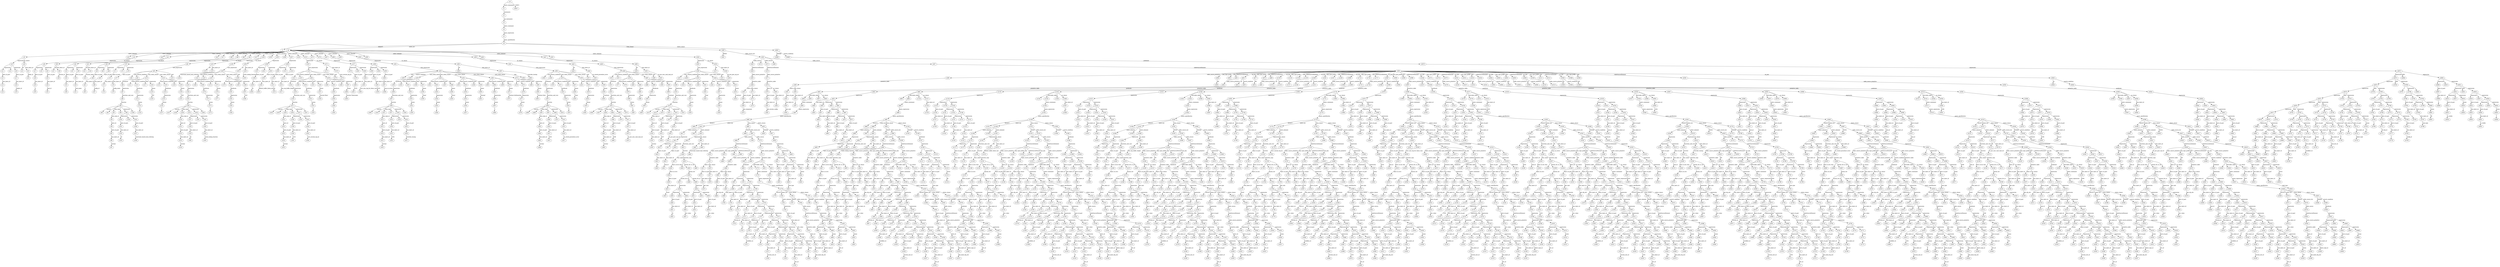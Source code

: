 digraph ParseTree {
  n0 -> n1 [label="batch_statements"];
  n1 -> n2 [label="statements"];
  n2 -> n3 [label="sql_statements"];
  n3 -> n4 [label="select_statement"];
  n4 -> n5 [label="query_expression"];
  n5 -> n6 [label="query_specification"];
  n6 -> n7 [label="SELECT"];
  n6 -> n8 [label="select_list"];
  n8 -> n9 [label="select_element"];
  n9 -> n10 [label="expression"];
  n10 -> n11 [label="expression"];
  n11 -> n12 [label="keyw_id_part"];
  n12 -> n13 [label="func_keyw_id"];
  n13 -> n14 [label="a"];
  n10 -> n15 [label="."];
  n10 -> n16 [label="expression"];
  n16 -> n17 [label="keyw_id_part"];
  n17 -> n18 [label="func_keyw_id"];
  n18 -> n19 [label="subject_id"];
  n9 -> n20 [label="as_clause"];
  n20 -> n21 [label="AS"];
  n20 -> n22 [label="func_keyw_id"];
  n22 -> n23 [label="folder_id"];
  n8 -> n24 [label=","];
  n8 -> n25 [label="select_element"];
  n25 -> n26 [label="expression"];
  n26 -> n27 [label="expression"];
  n27 -> n28 [label="keyw_id_part"];
  n28 -> n29 [label="func_keyw_id"];
  n29 -> n30 [label="a"];
  n26 -> n31 [label="."];
  n26 -> n32 [label="expression"];
  n32 -> n33 [label="keyw_id_part"];
  n33 -> n34 [label="func_keyw_id"];
  n34 -> n35 [label="task_id"];
  n25 -> n36 [label="as_clause"];
  n36 -> n37 [label="AS"];
  n36 -> n38 [label="func_keyw_id"];
  n38 -> n39 [label="session_id"];
  n8 -> n40 [label=","];
  n8 -> n41 [label="select_element"];
  n41 -> n42 [label="expression"];
  n42 -> n43 [label="expression"];
  n43 -> n44 [label="keyw_id_part"];
  n44 -> n45 [label="func_keyw_id"];
  n45 -> n46 [label="a"];
  n42 -> n47 [label="."];
  n42 -> n48 [label="expression"];
  n48 -> n49 [label="keyw_id_part"];
  n49 -> n50 [label="func_keyw_id"];
  n50 -> n51 [label="task_name"];
  n41 -> n52 [label="as_clause"];
  n52 -> n53 [label="AS"];
  n52 -> n54 [label="func_keyw_id"];
  n54 -> n55 [label="session_name"];
  n8 -> n56 [label=","];
  n8 -> n57 [label="select_element"];
  n57 -> n58 [label="expression"];
  n58 -> n59 [label="expression"];
  n59 -> n60 [label="keyw_id_part"];
  n60 -> n61 [label="func_keyw_id"];
  n61 -> n62 [label="v"];
  n58 -> n63 [label="."];
  n58 -> n64 [label="expression"];
  n64 -> n65 [label="keyw_id_part"];
  n65 -> n66 [label="func_keyw_id"];
  n66 -> n67 [label="config_id"];
  n8 -> n68 [label=","];
  n8 -> n69 [label="select_element"];
  n69 -> n70 [label="expression"];
  n70 -> n71 [label="expression"];
  n71 -> n72 [label="keyw_id_part"];
  n72 -> n73 [label="func_keyw_id"];
  n73 -> n74 [label="v"];
  n70 -> n75 [label="."];
  n70 -> n76 [label="expression"];
  n76 -> n77 [label="keyw_id_part"];
  n77 -> n78 [label="func_keyw_id"];
  n78 -> n79 [label="config_name"];
  n8 -> n80 [label=","];
  n8 -> n81 [label="select_element"];
  n81 -> n82 [label="expression"];
  n82 -> n83 [label="case_expression"];
  n83 -> n84 [label="case"];
  n83 -> n85 [label="search_condition"];
  n85 -> n86 [label="predicate"];
  n86 -> n87 [label="expression"];
  n87 -> n88 [label="functions_and_vars"];
  n88 -> n89 [label="function"];
  n89 -> n90 [label="convert"];
  n89 -> n91 [label="("];
  n89 -> n92 [label="data_type"];
  n92 -> n93 [label="data_type_el"];
  n93 -> n94 [label="keyw_id"];
  n94 -> n95 [label="keyw_id_part"];
  n95 -> n96 [label="func_keyw_id"];
  n96 -> n97 [label="varchar"];
  n89 -> n98 [label=","];
  n89 -> n99 [label="expression"];
  n99 -> n100 [label="expression"];
  n100 -> n101 [label="keyw_id_part"];
  n101 -> n102 [label="func_keyw_id"];
  n102 -> n103 [label="e3"];
  n99 -> n104 [label="."];
  n99 -> n105 [label="expression"];
  n105 -> n106 [label="keyw_id_part"];
  n106 -> n107 [label="func_keyw_id"];
  n107 -> n108 [label="constraint_based_load_ordering"];
  n89 -> n109 [label=")"];
  n83 -> n110 [label="case_when_clause"];
  n110 -> n111 [label="when"];
  n110 -> n112 [label="search_condition"];
  n112 -> n113 [label="predicate"];
  n113 -> n114 [label="expression"];
  n114 -> n115 [label="atoms"];
  n115 -> n116 [label="0"];
  n110 -> n117 [label="then"];
  n110 -> n118 [label="expression"];
  n118 -> n119 [label="atoms"];
  n119 -> n120 [label="'NO'"];
  n83 -> n121 [label="case_when_clause"];
  n121 -> n122 [label="when"];
  n121 -> n123 [label="search_condition"];
  n123 -> n124 [label="predicate"];
  n124 -> n125 [label="expression"];
  n125 -> n126 [label="atoms"];
  n126 -> n127 [label="1"];
  n121 -> n128 [label="then"];
  n121 -> n129 [label="expression"];
  n129 -> n130 [label="atoms"];
  n130 -> n131 [label="'YES'"];
  n83 -> n132 [label="end"];
  n81 -> n133 [label="as_clause"];
  n133 -> n134 [label="AS"];
  n133 -> n135 [label="func_keyw_id"];
  n135 -> n136 [label="constraint_based_load_ordering"];
  n8 -> n137 [label=","];
  n8 -> n138 [label="select_element"];
  n138 -> n139 [label="expression"];
  n139 -> n140 [label="case_expression"];
  n140 -> n141 [label="case"];
  n140 -> n142 [label="search_condition"];
  n142 -> n143 [label="predicate"];
  n143 -> n144 [label="expression"];
  n144 -> n145 [label="functions_and_vars"];
  n145 -> n146 [label="function"];
  n146 -> n147 [label="convert"];
  n146 -> n148 [label="("];
  n146 -> n149 [label="data_type"];
  n149 -> n150 [label="data_type_el"];
  n150 -> n151 [label="keyw_id"];
  n151 -> n152 [label="keyw_id_part"];
  n152 -> n153 [label="func_keyw_id"];
  n153 -> n154 [label="varchar"];
  n146 -> n155 [label=","];
  n146 -> n156 [label="expression"];
  n156 -> n157 [label="expression"];
  n157 -> n158 [label="keyw_id_part"];
  n158 -> n159 [label="func_keyw_id"];
  n159 -> n160 [label="e4"];
  n156 -> n161 [label="."];
  n156 -> n162 [label="expression"];
  n162 -> n163 [label="keyw_id_part"];
  n163 -> n164 [label="func_keyw_id"];
  n164 -> n165 [label="cache_lookup_function"];
  n146 -> n166 [label=")"];
  n140 -> n167 [label="case_when_clause"];
  n167 -> n168 [label="when"];
  n167 -> n169 [label="search_condition"];
  n169 -> n170 [label="predicate"];
  n170 -> n171 [label="expression"];
  n171 -> n172 [label="atoms"];
  n172 -> n173 [label="0"];
  n167 -> n174 [label="then"];
  n167 -> n175 [label="expression"];
  n175 -> n176 [label="atoms"];
  n176 -> n177 [label="'NO'"];
  n140 -> n178 [label="case_when_clause"];
  n178 -> n179 [label="when"];
  n178 -> n180 [label="search_condition"];
  n180 -> n181 [label="predicate"];
  n181 -> n182 [label="expression"];
  n182 -> n183 [label="atoms"];
  n183 -> n184 [label="1"];
  n178 -> n185 [label="then"];
  n178 -> n186 [label="expression"];
  n186 -> n187 [label="atoms"];
  n187 -> n188 [label="'YES'"];
  n140 -> n189 [label="end"];
  n138 -> n190 [label="as_clause"];
  n190 -> n191 [label="as"];
  n190 -> n192 [label="func_keyw_id"];
  n192 -> n193 [label="cache_lookup_function"];
  n8 -> n194 [label=","];
  n8 -> n195 [label="select_element"];
  n195 -> n196 [label="expression"];
  n196 -> n197 [label="expression"];
  n197 -> n198 [label="keyw_id_part"];
  n198 -> n199 [label="func_keyw_id"];
  n199 -> n200 [label="e5"];
  n196 -> n201 [label="."];
  n196 -> n202 [label="expression"];
  n202 -> n203 [label="keyw_id_part"];
  n203 -> n204 [label="func_keyw_id"];
  n204 -> n205 [label="default_buffer_block_size"];
  n8 -> n206 [label=","];
  n8 -> n207 [label="select_element"];
  n207 -> n208 [label="expression"];
  n208 -> n209 [label="expression"];
  n209 -> n210 [label="keyw_id_part"];
  n210 -> n211 [label="func_keyw_id"];
  n211 -> n212 [label="e6"];
  n208 -> n213 [label="."];
  n208 -> n214 [label="expression"];
  n214 -> n215 [label="keyw_id_part"];
  n215 -> n216 [label="func_keyw_id"];
  n216 -> n217 [label="line_seq_buffer_length"];
  n8 -> n218 [label=","];
  n8 -> n219 [label="select_element"];
  n219 -> n220 [label="expression"];
  n220 -> n221 [label="case_expression"];
  n221 -> n222 [label="case"];
  n221 -> n223 [label="search_condition"];
  n223 -> n224 [label="predicate"];
  n224 -> n225 [label="expression"];
  n225 -> n226 [label="functions_and_vars"];
  n226 -> n227 [label="function"];
  n227 -> n228 [label="convert"];
  n227 -> n229 [label="("];
  n227 -> n230 [label="data_type"];
  n230 -> n231 [label="data_type_el"];
  n231 -> n232 [label="keyw_id"];
  n232 -> n233 [label="keyw_id_part"];
  n233 -> n234 [label="func_keyw_id"];
  n234 -> n235 [label="varchar"];
  n227 -> n236 [label=","];
  n227 -> n237 [label="expression"];
  n237 -> n238 [label="expression"];
  n238 -> n239 [label="keyw_id_part"];
  n239 -> n240 [label="func_keyw_id"];
  n240 -> n241 [label="e102"];
  n237 -> n242 [label="."];
  n237 -> n243 [label="expression"];
  n243 -> n244 [label="keyw_id_part"];
  n244 -> n245 [label="func_keyw_id"];
  n245 -> n246 [label="save_session_log_by"];
  n227 -> n247 [label=")"];
  n221 -> n248 [label="case_when_clause"];
  n248 -> n249 [label="when"];
  n248 -> n250 [label="search_condition"];
  n250 -> n251 [label="predicate"];
  n251 -> n252 [label="expression"];
  n252 -> n253 [label="atoms"];
  n253 -> n254 [label="0"];
  n248 -> n255 [label="then"];
  n248 -> n256 [label="expression"];
  n256 -> n257 [label="atoms"];
  n257 -> n258 [label="'Session Runs'"];
  n221 -> n259 [label="case_when_clause"];
  n259 -> n260 [label="when"];
  n259 -> n261 [label="search_condition"];
  n261 -> n262 [label="predicate"];
  n262 -> n263 [label="expression"];
  n263 -> n264 [label="atoms"];
  n264 -> n265 [label="1"];
  n259 -> n266 [label="then"];
  n259 -> n267 [label="expression"];
  n267 -> n268 [label="atoms"];
  n268 -> n269 [label="'Session Timestamp'"];
  n221 -> n270 [label="end"];
  n219 -> n271 [label="as_clause"];
  n271 -> n272 [label="AS"];
  n271 -> n273 [label="func_keyw_id"];
  n273 -> n274 [label="save_session_log_by"];
  n8 -> n275 [label=","];
  n8 -> n276 [label="select_element"];
  n276 -> n277 [label="expression"];
  n277 -> n278 [label="expression"];
  n278 -> n279 [label="keyw_id_part"];
  n279 -> n280 [label="func_keyw_id"];
  n280 -> n281 [label="e103"];
  n277 -> n282 [label="."];
  n277 -> n283 [label="expression"];
  n283 -> n284 [label="keyw_id_part"];
  n284 -> n285 [label="func_keyw_id"];
  n285 -> n286 [label="save_sess_log_for_these_runs"];
  n8 -> n287 [label=","];
  n8 -> n288 [label="select_element"];
  n288 -> n289 [label="expression"];
  n289 -> n290 [label="expression"];
  n290 -> n291 [label="keyw_id_part"];
  n291 -> n292 [label="func_keyw_id"];
  n292 -> n293 [label="e202"];
  n289 -> n294 [label="."];
  n289 -> n295 [label="expression"];
  n295 -> n296 [label="keyw_id_part"];
  n296 -> n297 [label="func_keyw_id"];
  n297 -> n298 [label="stop_on_errors"];
  n8 -> n299 [label=","];
  n8 -> n300 [label="select_element"];
  n300 -> n301 [label="expression"];
  n301 -> n302 [label="case_expression"];
  n302 -> n303 [label="case"];
  n302 -> n304 [label="search_condition"];
  n304 -> n305 [label="predicate"];
  n305 -> n306 [label="expression"];
  n306 -> n307 [label="functions_and_vars"];
  n307 -> n308 [label="function"];
  n308 -> n309 [label="convert"];
  n308 -> n310 [label="("];
  n308 -> n311 [label="data_type"];
  n311 -> n312 [label="data_type_el"];
  n312 -> n313 [label="keyw_id"];
  n313 -> n314 [label="keyw_id_part"];
  n314 -> n315 [label="func_keyw_id"];
  n315 -> n316 [label="varchar"];
  n308 -> n317 [label=","];
  n308 -> n318 [label="expression"];
  n318 -> n319 [label="expression"];
  n319 -> n320 [label="keyw_id_part"];
  n320 -> n321 [label="func_keyw_id"];
  n321 -> n322 [label="e204"];
  n318 -> n323 [label="."];
  n318 -> n324 [label="expression"];
  n324 -> n325 [label="keyw_id_part"];
  n325 -> n326 [label="func_keyw_id"];
  n326 -> n327 [label="override_tracing"];
  n308 -> n328 [label=")"];
  n302 -> n329 [label="case_when_clause"];
  n329 -> n330 [label="when"];
  n329 -> n331 [label="search_condition"];
  n331 -> n332 [label="predicate"];
  n332 -> n333 [label="expression"];
  n333 -> n334 [label="atoms"];
  n334 -> n335 [label="0"];
  n329 -> n336 [label="then"];
  n329 -> n337 [label="expression"];
  n337 -> n338 [label="atoms"];
  n338 -> n339 [label="'None'"];
  n302 -> n340 [label="case_when_clause"];
  n340 -> n341 [label="when"];
  n340 -> n342 [label="search_condition"];
  n342 -> n343 [label="predicate"];
  n343 -> n344 [label="expression"];
  n344 -> n345 [label="atoms"];
  n345 -> n346 [label="1"];
  n340 -> n347 [label="then"];
  n340 -> n348 [label="expression"];
  n348 -> n349 [label="atoms"];
  n349 -> n350 [label="'Terse'"];
  n302 -> n351 [label="case_when_clause"];
  n351 -> n352 [label="when"];
  n351 -> n353 [label="search_condition"];
  n353 -> n354 [label="predicate"];
  n354 -> n355 [label="expression"];
  n355 -> n356 [label="atoms"];
  n356 -> n357 [label="2"];
  n351 -> n358 [label="then"];
  n351 -> n359 [label="expression"];
  n359 -> n360 [label="atoms"];
  n360 -> n361 [label="'Normal'"];
  n302 -> n362 [label="case_when_clause"];
  n362 -> n363 [label="when"];
  n362 -> n364 [label="search_condition"];
  n364 -> n365 [label="predicate"];
  n365 -> n366 [label="expression"];
  n366 -> n367 [label="atoms"];
  n367 -> n368 [label="3"];
  n362 -> n369 [label="then"];
  n362 -> n370 [label="expression"];
  n370 -> n371 [label="atoms"];
  n371 -> n372 [label="'Verbose Initiliazation'"];
  n302 -> n373 [label="case_when_clause"];
  n373 -> n374 [label="when"];
  n373 -> n375 [label="search_condition"];
  n375 -> n376 [label="predicate"];
  n376 -> n377 [label="expression"];
  n377 -> n378 [label="atoms"];
  n378 -> n379 [label="4"];
  n373 -> n380 [label="then"];
  n373 -> n381 [label="expression"];
  n381 -> n382 [label="atoms"];
  n382 -> n383 [label="'Verbose Data'"];
  n302 -> n384 [label="end"];
  n300 -> n385 [label="as_clause"];
  n385 -> n386 [label="AS"];
  n385 -> n387 [label="func_keyw_id"];
  n387 -> n388 [label="override_tracing"];
  n8 -> n389 [label=","];
  n8 -> n390 [label="select_element"];
  n390 -> n391 [label="expression"];
  n391 -> n392 [label="case_expression"];
  n392 -> n393 [label="case"];
  n392 -> n394 [label="search_condition"];
  n394 -> n395 [label="predicate"];
  n395 -> n396 [label="expression"];
  n396 -> n397 [label="functions_and_vars"];
  n397 -> n398 [label="function"];
  n398 -> n399 [label="convert"];
  n398 -> n400 [label="("];
  n398 -> n401 [label="data_type"];
  n401 -> n402 [label="data_type_el"];
  n402 -> n403 [label="keyw_id"];
  n403 -> n404 [label="keyw_id_part"];
  n404 -> n405 [label="func_keyw_id"];
  n405 -> n406 [label="varchar"];
  n398 -> n407 [label=","];
  n398 -> n408 [label="expression"];
  n408 -> n409 [label="expression"];
  n409 -> n410 [label="keyw_id_part"];
  n410 -> n411 [label="func_keyw_id"];
  n411 -> n412 [label="e205"];
  n408 -> n413 [label="."];
  n408 -> n414 [label="expression"];
  n414 -> n415 [label="keyw_id_part"];
  n415 -> n416 [label="func_keyw_id"];
  n416 -> n417 [label="on_stored_procedure_error"];
  n398 -> n418 [label=")"];
  n392 -> n419 [label="case_when_clause"];
  n419 -> n420 [label="when"];
  n419 -> n421 [label="search_condition"];
  n421 -> n422 [label="predicate"];
  n422 -> n423 [label="expression"];
  n423 -> n424 [label="atoms"];
  n424 -> n425 [label="0"];
  n419 -> n426 [label="then"];
  n419 -> n427 [label="expression"];
  n427 -> n428 [label="atoms"];
  n428 -> n429 [label="'Stop'"];
  n392 -> n430 [label="case_when_clause"];
  n430 -> n431 [label="when"];
  n430 -> n432 [label="search_condition"];
  n432 -> n433 [label="predicate"];
  n433 -> n434 [label="expression"];
  n434 -> n435 [label="atoms"];
  n435 -> n436 [label="1"];
  n430 -> n437 [label="then"];
  n430 -> n438 [label="expression"];
  n438 -> n439 [label="atoms"];
  n439 -> n440 [label="'Continue'"];
  n392 -> n441 [label="end"];
  n390 -> n442 [label="as_clause"];
  n442 -> n443 [label="AS"];
  n442 -> n444 [label="func_keyw_id"];
  n444 -> n445 [label="on_stored_procedure_error"];
  n8 -> n446 [label=","];
  n8 -> n447 [label="select_element"];
  n447 -> n448 [label="expression"];
  n448 -> n449 [label="case_expression"];
  n449 -> n450 [label="case"];
  n449 -> n451 [label="search_condition"];
  n451 -> n452 [label="predicate"];
  n452 -> n453 [label="expression"];
  n453 -> n454 [label="functions_and_vars"];
  n454 -> n455 [label="function"];
  n455 -> n456 [label="convert"];
  n455 -> n457 [label="("];
  n455 -> n458 [label="data_type"];
  n458 -> n459 [label="data_type_el"];
  n459 -> n460 [label="keyw_id"];
  n460 -> n461 [label="keyw_id_part"];
  n461 -> n462 [label="func_keyw_id"];
  n462 -> n463 [label="varchar"];
  n455 -> n464 [label=","];
  n455 -> n465 [label="expression"];
  n465 -> n466 [label="expression"];
  n466 -> n467 [label="keyw_id_part"];
  n467 -> n468 [label="func_keyw_id"];
  n468 -> n469 [label="e206"];
  n465 -> n470 [label="."];
  n465 -> n471 [label="expression"];
  n471 -> n472 [label="keyw_id_part"];
  n472 -> n473 [label="func_keyw_id"];
  n473 -> n474 [label="on_pre_sess_cmd_task_err"];
  n455 -> n475 [label=")"];
  n449 -> n476 [label="case_when_clause"];
  n476 -> n477 [label="when"];
  n476 -> n478 [label="search_condition"];
  n478 -> n479 [label="predicate"];
  n479 -> n480 [label="expression"];
  n480 -> n481 [label="atoms"];
  n481 -> n482 [label="0"];
  n476 -> n483 [label="then"];
  n476 -> n484 [label="expression"];
  n484 -> n485 [label="atoms"];
  n485 -> n486 [label="'Stop'"];
  n449 -> n487 [label="case_when_clause"];
  n487 -> n488 [label="when"];
  n487 -> n489 [label="search_condition"];
  n489 -> n490 [label="predicate"];
  n490 -> n491 [label="expression"];
  n491 -> n492 [label="atoms"];
  n492 -> n493 [label="1"];
  n487 -> n494 [label="then"];
  n487 -> n495 [label="expression"];
  n495 -> n496 [label="atoms"];
  n496 -> n497 [label="'Continue'"];
  n449 -> n498 [label="end"];
  n447 -> n499 [label="as_clause"];
  n499 -> n500 [label="AS"];
  n499 -> n501 [label="func_keyw_id"];
  n501 -> n502 [label="on_pre_sess_cmd_task_err"];
  n8 -> n503 [label=","];
  n8 -> n504 [label="select_element"];
  n504 -> n505 [label="expression"];
  n505 -> n506 [label="case_expression"];
  n506 -> n507 [label="case"];
  n506 -> n508 [label="search_condition"];
  n508 -> n509 [label="predicate"];
  n509 -> n510 [label="expression"];
  n510 -> n511 [label="functions_and_vars"];
  n511 -> n512 [label="function"];
  n512 -> n513 [label="convert"];
  n512 -> n514 [label="("];
  n512 -> n515 [label="data_type"];
  n515 -> n516 [label="data_type_el"];
  n516 -> n517 [label="keyw_id"];
  n517 -> n518 [label="keyw_id_part"];
  n518 -> n519 [label="func_keyw_id"];
  n519 -> n520 [label="varchar"];
  n512 -> n521 [label=","];
  n512 -> n522 [label="expression"];
  n522 -> n523 [label="expression"];
  n523 -> n524 [label="keyw_id_part"];
  n524 -> n525 [label="func_keyw_id"];
  n525 -> n526 [label="e207"];
  n522 -> n527 [label="."];
  n522 -> n528 [label="expression"];
  n528 -> n529 [label="keyw_id_part"];
  n529 -> n530 [label="func_keyw_id"];
  n530 -> n531 [label="on_pre_post_sql_err"];
  n512 -> n532 [label=")"];
  n506 -> n533 [label="case_when_clause"];
  n533 -> n534 [label="when"];
  n533 -> n535 [label="search_condition"];
  n535 -> n536 [label="predicate"];
  n536 -> n537 [label="expression"];
  n537 -> n538 [label="atoms"];
  n538 -> n539 [label="0"];
  n533 -> n540 [label="then"];
  n533 -> n541 [label="expression"];
  n541 -> n542 [label="atoms"];
  n542 -> n543 [label="'Stop'"];
  n506 -> n544 [label="case_when_clause"];
  n544 -> n545 [label="when"];
  n544 -> n546 [label="search_condition"];
  n546 -> n547 [label="predicate"];
  n547 -> n548 [label="expression"];
  n548 -> n549 [label="atoms"];
  n549 -> n550 [label="1"];
  n544 -> n551 [label="then"];
  n544 -> n552 [label="expression"];
  n552 -> n553 [label="atoms"];
  n553 -> n554 [label="'Continue'"];
  n506 -> n555 [label="end"];
  n504 -> n556 [label="as_clause"];
  n556 -> n557 [label="AS"];
  n556 -> n558 [label="func_keyw_id"];
  n558 -> n559 [label="on_pre_post_sql_err"];
  n6 -> n560 [label="from_clause"];
  n560 -> n561 [label="FROM"];
  n560 -> n562 [label="table_source_list"];
  n562 -> n563 [label="table_source"];
  n563 -> n564 [label="tableSourceElement"];
  n564 -> n565 [label="table_source_primitive"];
  n565 -> n566 [label="primitive_table"];
  n566 -> n567 [label="keyw_id"];
  n567 -> n568 [label="keyw_id_part"];
  n568 -> n569 [label="func_keyw_id"];
  n569 -> n570 [label="opb_component"];
  n566 -> n571 [label="as_clause"];
  n571 -> n572 [label="func_keyw_id"];
  n572 -> n573 [label="u"];
  n562 -> n574 [label=","];
  n562 -> n575 [label="table_source"];
  n575 -> n576 [label="tableSourceElement"];
  n576 -> n577 [label="table_source_primitive"];
  n577 -> n578 [label="primitive_table"];
  n578 -> n579 [label="keyw_id"];
  n579 -> n580 [label="keyw_id_part"];
  n580 -> n581 [label="func_keyw_id"];
  n581 -> n582 [label="opb_session_config"];
  n578 -> n583 [label="as_clause"];
  n583 -> n584 [label="func_keyw_id"];
  n584 -> n585 [label="v"];
  n562 -> n586 [label=","];
  n562 -> n587 [label="table_source"];
  n587 -> n588 [label="tableSourceElement"];
  n588 -> n589 [label="table_source_primitive"];
  n589 -> n590 [label="primitive_table"];
  n590 -> n591 [label="keyw_id"];
  n591 -> n592 [label="keyw_id_part"];
  n592 -> n593 [label="func_keyw_id"];
  n593 -> n594 [label="opb_task"];
  n590 -> n595 [label="as_clause"];
  n595 -> n596 [label="func_keyw_id"];
  n596 -> n597 [label="a"];
  n588 -> n598 [label="join_type_prefix"];
  n598 -> n599 [label="left"];
  n588 -> n600 [label="join"];
  n588 -> n601 [label="tableSourceElement"];
  n601 -> n602 [label="table_source_primitive"];
  n602 -> n603 [label="primitive_table"];
  n603 -> n604 [label="("];
  n603 -> n605 [label="derivable_table"];
  n605 -> n606 [label="select_statement"];
  n606 -> n607 [label="query_expression"];
  n607 -> n608 [label="query_specification"];
  n608 -> n609 [label="SELECT"];
  n608 -> n610 [label="select_list"];
  n610 -> n611 [label="select_element"];
  n611 -> n612 [label="expression"];
  n612 -> n613 [label="expression"];
  n613 -> n614 [label="keyw_id_part"];
  n614 -> n615 [label="func_keyw_id"];
  n615 -> n616 [label="b3"];
  n612 -> n617 [label="."];
  n612 -> n618 [label="expression"];
  n618 -> n619 [label="keyw_id_part"];
  n619 -> n620 [label="func_keyw_id"];
  n620 -> n621 [label="task_id"];
  n610 -> n622 [label=","];
  n610 -> n623 [label="select_element"];
  n623 -> n624 [label="expression"];
  n624 -> n625 [label="functions_and_vars"];
  n625 -> n626 [label="function"];
  n626 -> n627 [label="func_name"];
  n627 -> n628 [label="keyw_id_for_func"];
  n628 -> n629 [label="keyw_id_orcc"];
  n629 -> n630 [label="keyw_id_part"];
  n630 -> n631 [label="func_keyw_id"];
  n631 -> n632 [label="isnull"];
  n626 -> n633 [label="function_args"];
  n633 -> n634 [label="("];
  n633 -> n635 [label="param_list_or_all"];
  n635 -> n636 [label="param_list"];
  n636 -> n637 [label="param_list_el"];
  n637 -> n638 [label="expression"];
  n638 -> n639 [label="expression"];
  n639 -> n640 [label="keyw_id_part"];
  n640 -> n641 [label="func_keyw_id"];
  n641 -> n642 [label="c3"];
  n638 -> n643 [label="."];
  n638 -> n644 [label="expression"];
  n644 -> n645 [label="keyw_id_part"];
  n645 -> n646 [label="func_keyw_id"];
  n646 -> n647 [label="attr_value"];
  n636 -> n648 [label=","];
  n636 -> n649 [label="param_list_el"];
  n649 -> n650 [label="expression"];
  n650 -> n651 [label="expression"];
  n651 -> n652 [label="keyw_id_part"];
  n652 -> n653 [label="func_keyw_id"];
  n653 -> n654 [label="d3"];
  n650 -> n655 [label="."];
  n650 -> n656 [label="expression"];
  n656 -> n657 [label="keyw_id_part"];
  n657 -> n658 [label="func_keyw_id"];
  n658 -> n659 [label="attr_value"];
  n633 -> n660 [label=")"];
  n623 -> n661 [label="as_clause"];
  n661 -> n662 [label="AS"];
  n661 -> n663 [label="func_keyw_id"];
  n663 -> n664 [label="constraint_based_load_ordering"];
  n608 -> n665 [label="from_clause"];
  n665 -> n666 [label="FROM"];
  n665 -> n667 [label="table_source_list"];
  n667 -> n668 [label="table_source"];
  n668 -> n669 [label="tableSourceElement"];
  n669 -> n670 [label="table_source_primitive"];
  n670 -> n671 [label="primitive_table"];
  n671 -> n672 [label="keyw_id"];
  n672 -> n673 [label="keyw_id_part"];
  n673 -> n674 [label="func_keyw_id"];
  n674 -> n675 [label="opb_task"];
  n671 -> n676 [label="as_clause"];
  n676 -> n677 [label="func_keyw_id"];
  n677 -> n678 [label="b3"];
  n669 -> n679 [label="join_type_prefix"];
  n679 -> n680 [label="left"];
  n669 -> n681 [label="join"];
  n669 -> n682 [label="tableSourceElement"];
  n682 -> n683 [label="table_source_primitive"];
  n683 -> n684 [label="primitive_table"];
  n684 -> n685 [label="keyw_id"];
  n685 -> n686 [label="keyw_id_part"];
  n686 -> n687 [label="func_keyw_id"];
  n687 -> n688 [label="opb_cfg_attr"];
  n684 -> n689 [label="as_clause"];
  n689 -> n690 [label="func_keyw_id"];
  n690 -> n691 [label="c3"];
  n669 -> n692 [label="on_join"];
  n692 -> n693 [label="on"];
  n692 -> n694 [label="search_condition"];
  n694 -> n695 [label="predicate"];
  n695 -> n696 [label="expression"];
  n696 -> n697 [label="expression"];
  n697 -> n698 [label="keyw_id_part"];
  n698 -> n699 [label="func_keyw_id"];
  n699 -> n700 [label="b3"];
  n696 -> n701 [label="."];
  n696 -> n702 [label="expression"];
  n702 -> n703 [label="expression"];
  n703 -> n704 [label="keyw_id_part"];
  n704 -> n705 [label="func_keyw_id"];
  n705 -> n706 [label="task_id"];
  n702 -> n707 [label="="];
  n702 -> n708 [label="expression"];
  n708 -> n709 [label="expression"];
  n709 -> n710 [label="keyw_id_part"];
  n710 -> n711 [label="func_keyw_id"];
  n711 -> n712 [label="c3"];
  n708 -> n713 [label="."];
  n708 -> n714 [label="expression"];
  n714 -> n715 [label="expression"];
  n715 -> n716 [label="keyw_id_part"];
  n716 -> n717 [label="func_keyw_id"];
  n717 -> n718 [label="session_id"];
  n714 -> n719 [label="and"];
  n714 -> n720 [label="expression"];
  n720 -> n721 [label="expression"];
  n721 -> n722 [label="keyw_id_part"];
  n722 -> n723 [label="func_keyw_id"];
  n723 -> n724 [label="c3"];
  n720 -> n725 [label="."];
  n720 -> n726 [label="expression"];
  n726 -> n727 [label="expression"];
  n727 -> n728 [label="expression"];
  n728 -> n729 [label="keyw_id_part"];
  n729 -> n730 [label="func_keyw_id"];
  n730 -> n731 [label="workflow_id"];
  n727 -> n732 [label="="];
  n727 -> n733 [label="expression"];
  n733 -> n734 [label="atoms"];
  n734 -> n735 [label="0"];
  n726 -> n736 [label="and"];
  n726 -> n737 [label="expression"];
  n737 -> n738 [label="expression"];
  n738 -> n739 [label="keyw_id_part"];
  n739 -> n740 [label="func_keyw_id"];
  n740 -> n741 [label="c3"];
  n737 -> n742 [label="."];
  n737 -> n743 [label="expression"];
  n743 -> n744 [label="expression"];
  n744 -> n745 [label="expression"];
  n745 -> n746 [label="keyw_id_part"];
  n746 -> n747 [label="func_keyw_id"];
  n747 -> n748 [label="session_inst_id"];
  n744 -> n749 [label="="];
  n744 -> n750 [label="expression"];
  n750 -> n751 [label="atoms"];
  n751 -> n752 [label="0"];
  n743 -> n753 [label="and"];
  n743 -> n754 [label="expression"];
  n754 -> n755 [label="expression"];
  n755 -> n756 [label="keyw_id_part"];
  n756 -> n757 [label="func_keyw_id"];
  n757 -> n758 [label="c3"];
  n754 -> n759 [label="."];
  n754 -> n760 [label="expression"];
  n760 -> n761 [label="expression"];
  n761 -> n762 [label="keyw_id_part"];
  n762 -> n763 [label="func_keyw_id"];
  n763 -> n764 [label="attr_id"];
  n760 -> n765 [label="="];
  n760 -> n766 [label="expression"];
  n766 -> n767 [label="atoms"];
  n767 -> n768 [label="3"];
  n667 -> n769 [label=","];
  n667 -> n770 [label="table_source"];
  n770 -> n771 [label="tableSourceElement"];
  n771 -> n772 [label="table_source_primitive"];
  n772 -> n773 [label="primitive_table"];
  n773 -> n774 [label="("];
  n773 -> n775 [label="derivable_table"];
  n775 -> n776 [label="select_statement"];
  n776 -> n777 [label="query_expression"];
  n777 -> n778 [label="query_specification"];
  n778 -> n779 [label="SELECT"];
  n778 -> n780 [label="select_list"];
  n780 -> n781 [label="select_element"];
  n781 -> n782 [label="expression"];
  n782 -> n783 [label="keyw_id_part"];
  n783 -> n784 [label="func_keyw_id"];
  n784 -> n785 [label="attr_value"];
  n778 -> n786 [label="from_clause"];
  n786 -> n787 [label="FROM"];
  n786 -> n788 [label="table_source_list"];
  n788 -> n789 [label="table_source"];
  n789 -> n790 [label="tableSourceElement"];
  n790 -> n791 [label="table_source_primitive"];
  n791 -> n792 [label="primitive_table"];
  n792 -> n793 [label="keyw_id"];
  n793 -> n794 [label="keyw_id_part"];
  n794 -> n795 [label="func_keyw_id"];
  n795 -> n796 [label="opb_mmd_cfg_attr"];
  n778 -> n797 [label="where_clause"];
  n797 -> n798 [label="WHERE"];
  n797 -> n799 [label="search_condition"];
  n799 -> n800 [label="predicate"];
  n800 -> n801 [label="expression"];
  n801 -> n802 [label="expression"];
  n802 -> n803 [label="expression"];
  n803 -> n804 [label="keyw_id_part"];
  n804 -> n805 [label="func_keyw_id"];
  n805 -> n806 [label="object_type_id"];
  n802 -> n807 [label="="];
  n802 -> n808 [label="expression"];
  n808 -> n809 [label="atoms"];
  n809 -> n810 [label="72"];
  n801 -> n811 [label="AND"];
  n801 -> n812 [label="expression"];
  n812 -> n813 [label="expression"];
  n813 -> n814 [label="keyw_id_part"];
  n814 -> n815 [label="func_keyw_id"];
  n815 -> n816 [label="attr_id"];
  n812 -> n817 [label="="];
  n812 -> n818 [label="expression"];
  n818 -> n819 [label="atoms"];
  n819 -> n820 [label="3"];
  n773 -> n821 [label=")"];
  n773 -> n822 [label="as_clause"];
  n822 -> n823 [label="func_keyw_id"];
  n823 -> n824 [label="d3"];
  n608 -> n825 [label="where_clause"];
  n825 -> n826 [label="WHERE"];
  n825 -> n827 [label="search_condition"];
  n827 -> n828 [label="predicate"];
  n828 -> n829 [label="expression"];
  n829 -> n830 [label="("];
  n829 -> n831 [label="expression"];
  n831 -> n832 [label="expression"];
  n832 -> n833 [label="keyw_id_part"];
  n833 -> n834 [label="func_keyw_id"];
  n834 -> n835 [label="b3"];
  n831 -> n836 [label="."];
  n831 -> n837 [label="expression"];
  n837 -> n838 [label="expression"];
  n838 -> n839 [label="keyw_id_part"];
  n839 -> n840 [label="func_keyw_id"];
  n840 -> n841 [label="task_type"];
  n837 -> n842 [label="="];
  n837 -> n843 [label="expression"];
  n843 -> n844 [label="atoms"];
  n844 -> n845 [label="68"];
  n829 -> n846 [label=")"];
  n603 -> n847 [label=")"];
  n603 -> n848 [label="as_clause"];
  n848 -> n849 [label="func_keyw_id"];
  n849 -> n850 [label="e3"];
  n588 -> n851 [label="on_join"];
  n851 -> n852 [label="on"];
  n851 -> n853 [label="search_condition"];
  n853 -> n854 [label="predicate"];
  n854 -> n855 [label="expression"];
  n855 -> n856 [label="expression"];
  n856 -> n857 [label="keyw_id_part"];
  n857 -> n858 [label="func_keyw_id"];
  n858 -> n859 [label="a"];
  n855 -> n860 [label="."];
  n855 -> n861 [label="expression"];
  n861 -> n862 [label="expression"];
  n862 -> n863 [label="keyw_id_part"];
  n863 -> n864 [label="func_keyw_id"];
  n864 -> n865 [label="task_id"];
  n861 -> n866 [label="="];
  n861 -> n867 [label="expression"];
  n867 -> n868 [label="expression"];
  n868 -> n869 [label="keyw_id_part"];
  n869 -> n870 [label="func_keyw_id"];
  n870 -> n871 [label="e3"];
  n867 -> n872 [label="."];
  n867 -> n873 [label="expression"];
  n873 -> n874 [label="keyw_id_part"];
  n874 -> n875 [label="func_keyw_id"];
  n875 -> n876 [label="task_id"];
  n588 -> n877 [label="join_type_prefix"];
  n877 -> n878 [label="left"];
  n588 -> n879 [label="join"];
  n588 -> n880 [label="tableSourceElement"];
  n880 -> n881 [label="table_source_primitive"];
  n881 -> n882 [label="primitive_table"];
  n882 -> n883 [label="("];
  n882 -> n884 [label="derivable_table"];
  n884 -> n885 [label="select_statement"];
  n885 -> n886 [label="query_expression"];
  n886 -> n887 [label="query_specification"];
  n887 -> n888 [label="SELECT"];
  n887 -> n889 [label="select_list"];
  n889 -> n890 [label="select_element"];
  n890 -> n891 [label="expression"];
  n891 -> n892 [label="expression"];
  n892 -> n893 [label="keyw_id_part"];
  n893 -> n894 [label="func_keyw_id"];
  n894 -> n895 [label="b4"];
  n891 -> n896 [label="."];
  n891 -> n897 [label="expression"];
  n897 -> n898 [label="keyw_id_part"];
  n898 -> n899 [label="func_keyw_id"];
  n899 -> n900 [label="task_id"];
  n889 -> n901 [label=","];
  n889 -> n902 [label="select_element"];
  n902 -> n903 [label="expression"];
  n903 -> n904 [label="functions_and_vars"];
  n904 -> n905 [label="function"];
  n905 -> n906 [label="func_name"];
  n906 -> n907 [label="keyw_id_for_func"];
  n907 -> n908 [label="keyw_id_orcc"];
  n908 -> n909 [label="keyw_id_part"];
  n909 -> n910 [label="func_keyw_id"];
  n910 -> n911 [label="isnull"];
  n905 -> n912 [label="function_args"];
  n912 -> n913 [label="("];
  n912 -> n914 [label="param_list_or_all"];
  n914 -> n915 [label="param_list"];
  n915 -> n916 [label="param_list_el"];
  n916 -> n917 [label="expression"];
  n917 -> n918 [label="expression"];
  n918 -> n919 [label="keyw_id_part"];
  n919 -> n920 [label="func_keyw_id"];
  n920 -> n921 [label="c4"];
  n917 -> n922 [label="."];
  n917 -> n923 [label="expression"];
  n923 -> n924 [label="keyw_id_part"];
  n924 -> n925 [label="func_keyw_id"];
  n925 -> n926 [label="attr_value"];
  n915 -> n927 [label=","];
  n915 -> n928 [label="param_list_el"];
  n928 -> n929 [label="expression"];
  n929 -> n930 [label="expression"];
  n930 -> n931 [label="keyw_id_part"];
  n931 -> n932 [label="func_keyw_id"];
  n932 -> n933 [label="d4"];
  n929 -> n934 [label="."];
  n929 -> n935 [label="expression"];
  n935 -> n936 [label="keyw_id_part"];
  n936 -> n937 [label="func_keyw_id"];
  n937 -> n938 [label="attr_value"];
  n912 -> n939 [label=")"];
  n902 -> n940 [label="as_clause"];
  n940 -> n941 [label="AS"];
  n940 -> n942 [label="func_keyw_id"];
  n942 -> n943 [label="cache_lookup_function"];
  n887 -> n944 [label="from_clause"];
  n944 -> n945 [label="FROM"];
  n944 -> n946 [label="table_source_list"];
  n946 -> n947 [label="table_source"];
  n947 -> n948 [label="tableSourceElement"];
  n948 -> n949 [label="table_source_primitive"];
  n949 -> n950 [label="primitive_table"];
  n950 -> n951 [label="keyw_id"];
  n951 -> n952 [label="keyw_id_part"];
  n952 -> n953 [label="func_keyw_id"];
  n953 -> n954 [label="opb_task"];
  n950 -> n955 [label="as_clause"];
  n955 -> n956 [label="func_keyw_id"];
  n956 -> n957 [label="b4"];
  n948 -> n958 [label="join_type_prefix"];
  n958 -> n959 [label="left"];
  n948 -> n960 [label="join"];
  n948 -> n961 [label="tableSourceElement"];
  n961 -> n962 [label="table_source_primitive"];
  n962 -> n963 [label="primitive_table"];
  n963 -> n964 [label="keyw_id"];
  n964 -> n965 [label="keyw_id_part"];
  n965 -> n966 [label="func_keyw_id"];
  n966 -> n967 [label="opb_cfg_attr"];
  n963 -> n968 [label="as_clause"];
  n968 -> n969 [label="func_keyw_id"];
  n969 -> n970 [label="c4"];
  n948 -> n971 [label="on_join"];
  n971 -> n972 [label="on"];
  n971 -> n973 [label="search_condition"];
  n973 -> n974 [label="predicate"];
  n974 -> n975 [label="expression"];
  n975 -> n976 [label="expression"];
  n976 -> n977 [label="keyw_id_part"];
  n977 -> n978 [label="func_keyw_id"];
  n978 -> n979 [label="b4"];
  n975 -> n980 [label="."];
  n975 -> n981 [label="expression"];
  n981 -> n982 [label="expression"];
  n982 -> n983 [label="keyw_id_part"];
  n983 -> n984 [label="func_keyw_id"];
  n984 -> n985 [label="task_id"];
  n981 -> n986 [label="="];
  n981 -> n987 [label="expression"];
  n987 -> n988 [label="expression"];
  n988 -> n989 [label="keyw_id_part"];
  n989 -> n990 [label="func_keyw_id"];
  n990 -> n991 [label="c4"];
  n987 -> n992 [label="."];
  n987 -> n993 [label="expression"];
  n993 -> n994 [label="expression"];
  n994 -> n995 [label="keyw_id_part"];
  n995 -> n996 [label="func_keyw_id"];
  n996 -> n997 [label="session_id"];
  n993 -> n998 [label="and"];
  n993 -> n999 [label="expression"];
  n999 -> n1000 [label="expression"];
  n1000 -> n1001 [label="keyw_id_part"];
  n1001 -> n1002 [label="func_keyw_id"];
  n1002 -> n1003 [label="c4"];
  n999 -> n1004 [label="."];
  n999 -> n1005 [label="expression"];
  n1005 -> n1006 [label="expression"];
  n1006 -> n1007 [label="expression"];
  n1007 -> n1008 [label="keyw_id_part"];
  n1008 -> n1009 [label="func_keyw_id"];
  n1009 -> n1010 [label="workflow_id"];
  n1006 -> n1011 [label="="];
  n1006 -> n1012 [label="expression"];
  n1012 -> n1013 [label="atoms"];
  n1013 -> n1014 [label="0"];
  n1005 -> n1015 [label="and"];
  n1005 -> n1016 [label="expression"];
  n1016 -> n1017 [label="expression"];
  n1017 -> n1018 [label="keyw_id_part"];
  n1018 -> n1019 [label="func_keyw_id"];
  n1019 -> n1020 [label="c4"];
  n1016 -> n1021 [label="."];
  n1016 -> n1022 [label="expression"];
  n1022 -> n1023 [label="expression"];
  n1023 -> n1024 [label="expression"];
  n1024 -> n1025 [label="keyw_id_part"];
  n1025 -> n1026 [label="func_keyw_id"];
  n1026 -> n1027 [label="session_inst_id"];
  n1023 -> n1028 [label="="];
  n1023 -> n1029 [label="expression"];
  n1029 -> n1030 [label="atoms"];
  n1030 -> n1031 [label="0"];
  n1022 -> n1032 [label="and"];
  n1022 -> n1033 [label="expression"];
  n1033 -> n1034 [label="expression"];
  n1034 -> n1035 [label="keyw_id_part"];
  n1035 -> n1036 [label="func_keyw_id"];
  n1036 -> n1037 [label="c4"];
  n1033 -> n1038 [label="."];
  n1033 -> n1039 [label="expression"];
  n1039 -> n1040 [label="expression"];
  n1040 -> n1041 [label="keyw_id_part"];
  n1041 -> n1042 [label="func_keyw_id"];
  n1042 -> n1043 [label="attr_id"];
  n1039 -> n1044 [label="="];
  n1039 -> n1045 [label="expression"];
  n1045 -> n1046 [label="atoms"];
  n1046 -> n1047 [label="4"];
  n946 -> n1048 [label=","];
  n946 -> n1049 [label="table_source"];
  n1049 -> n1050 [label="tableSourceElement"];
  n1050 -> n1051 [label="table_source_primitive"];
  n1051 -> n1052 [label="primitive_table"];
  n1052 -> n1053 [label="("];
  n1052 -> n1054 [label="derivable_table"];
  n1054 -> n1055 [label="select_statement"];
  n1055 -> n1056 [label="query_expression"];
  n1056 -> n1057 [label="query_specification"];
  n1057 -> n1058 [label="SELECT"];
  n1057 -> n1059 [label="select_list"];
  n1059 -> n1060 [label="select_element"];
  n1060 -> n1061 [label="expression"];
  n1061 -> n1062 [label="keyw_id_part"];
  n1062 -> n1063 [label="func_keyw_id"];
  n1063 -> n1064 [label="attr_value"];
  n1057 -> n1065 [label="from_clause"];
  n1065 -> n1066 [label="FROM"];
  n1065 -> n1067 [label="table_source_list"];
  n1067 -> n1068 [label="table_source"];
  n1068 -> n1069 [label="tableSourceElement"];
  n1069 -> n1070 [label="table_source_primitive"];
  n1070 -> n1071 [label="primitive_table"];
  n1071 -> n1072 [label="keyw_id"];
  n1072 -> n1073 [label="keyw_id_part"];
  n1073 -> n1074 [label="func_keyw_id"];
  n1074 -> n1075 [label="opb_mmd_cfg_attr"];
  n1057 -> n1076 [label="where_clause"];
  n1076 -> n1077 [label="WHERE"];
  n1076 -> n1078 [label="search_condition"];
  n1078 -> n1079 [label="predicate"];
  n1079 -> n1080 [label="expression"];
  n1080 -> n1081 [label="expression"];
  n1081 -> n1082 [label="expression"];
  n1082 -> n1083 [label="keyw_id_part"];
  n1083 -> n1084 [label="func_keyw_id"];
  n1084 -> n1085 [label="object_type_id"];
  n1081 -> n1086 [label="="];
  n1081 -> n1087 [label="expression"];
  n1087 -> n1088 [label="atoms"];
  n1088 -> n1089 [label="72"];
  n1080 -> n1090 [label="AND"];
  n1080 -> n1091 [label="expression"];
  n1091 -> n1092 [label="expression"];
  n1092 -> n1093 [label="keyw_id_part"];
  n1093 -> n1094 [label="func_keyw_id"];
  n1094 -> n1095 [label="attr_id"];
  n1091 -> n1096 [label="="];
  n1091 -> n1097 [label="expression"];
  n1097 -> n1098 [label="atoms"];
  n1098 -> n1099 [label="4"];
  n1052 -> n1100 [label=")"];
  n1052 -> n1101 [label="as_clause"];
  n1101 -> n1102 [label="func_keyw_id"];
  n1102 -> n1103 [label="d4"];
  n887 -> n1104 [label="where_clause"];
  n1104 -> n1105 [label="WHERE"];
  n1104 -> n1106 [label="search_condition"];
  n1106 -> n1107 [label="predicate"];
  n1107 -> n1108 [label="expression"];
  n1108 -> n1109 [label="("];
  n1108 -> n1110 [label="expression"];
  n1110 -> n1111 [label="expression"];
  n1111 -> n1112 [label="keyw_id_part"];
  n1112 -> n1113 [label="func_keyw_id"];
  n1113 -> n1114 [label="b4"];
  n1110 -> n1115 [label="."];
  n1110 -> n1116 [label="expression"];
  n1116 -> n1117 [label="expression"];
  n1117 -> n1118 [label="keyw_id_part"];
  n1118 -> n1119 [label="func_keyw_id"];
  n1119 -> n1120 [label="task_type"];
  n1116 -> n1121 [label="="];
  n1116 -> n1122 [label="expression"];
  n1122 -> n1123 [label="atoms"];
  n1123 -> n1124 [label="68"];
  n1108 -> n1125 [label=")"];
  n882 -> n1126 [label=")"];
  n882 -> n1127 [label="as_clause"];
  n1127 -> n1128 [label="func_keyw_id"];
  n1128 -> n1129 [label="e4"];
  n588 -> n1130 [label="on_join"];
  n1130 -> n1131 [label="on"];
  n1130 -> n1132 [label="search_condition"];
  n1132 -> n1133 [label="predicate"];
  n1133 -> n1134 [label="expression"];
  n1134 -> n1135 [label="expression"];
  n1135 -> n1136 [label="keyw_id_part"];
  n1136 -> n1137 [label="func_keyw_id"];
  n1137 -> n1138 [label="a"];
  n1134 -> n1139 [label="."];
  n1134 -> n1140 [label="expression"];
  n1140 -> n1141 [label="expression"];
  n1141 -> n1142 [label="keyw_id_part"];
  n1142 -> n1143 [label="func_keyw_id"];
  n1143 -> n1144 [label="task_id"];
  n1140 -> n1145 [label="="];
  n1140 -> n1146 [label="expression"];
  n1146 -> n1147 [label="expression"];
  n1147 -> n1148 [label="keyw_id_part"];
  n1148 -> n1149 [label="func_keyw_id"];
  n1149 -> n1150 [label="e4"];
  n1146 -> n1151 [label="."];
  n1146 -> n1152 [label="expression"];
  n1152 -> n1153 [label="keyw_id_part"];
  n1153 -> n1154 [label="func_keyw_id"];
  n1154 -> n1155 [label="task_id"];
  n588 -> n1156 [label="join_type_prefix"];
  n1156 -> n1157 [label="left"];
  n588 -> n1158 [label="join"];
  n588 -> n1159 [label="tableSourceElement"];
  n1159 -> n1160 [label="table_source_primitive"];
  n1160 -> n1161 [label="primitive_table"];
  n1161 -> n1162 [label="("];
  n1161 -> n1163 [label="derivable_table"];
  n1163 -> n1164 [label="select_statement"];
  n1164 -> n1165 [label="query_expression"];
  n1165 -> n1166 [label="query_specification"];
  n1166 -> n1167 [label="SELECT"];
  n1166 -> n1168 [label="select_list"];
  n1168 -> n1169 [label="select_element"];
  n1169 -> n1170 [label="expression"];
  n1170 -> n1171 [label="expression"];
  n1171 -> n1172 [label="keyw_id_part"];
  n1172 -> n1173 [label="func_keyw_id"];
  n1173 -> n1174 [label="b5"];
  n1170 -> n1175 [label="."];
  n1170 -> n1176 [label="expression"];
  n1176 -> n1177 [label="keyw_id_part"];
  n1177 -> n1178 [label="func_keyw_id"];
  n1178 -> n1179 [label="task_id"];
  n1168 -> n1180 [label=","];
  n1168 -> n1181 [label="select_element"];
  n1181 -> n1182 [label="expression"];
  n1182 -> n1183 [label="functions_and_vars"];
  n1183 -> n1184 [label="function"];
  n1184 -> n1185 [label="func_name"];
  n1185 -> n1186 [label="keyw_id_for_func"];
  n1186 -> n1187 [label="keyw_id_orcc"];
  n1187 -> n1188 [label="keyw_id_part"];
  n1188 -> n1189 [label="func_keyw_id"];
  n1189 -> n1190 [label="isnull"];
  n1184 -> n1191 [label="function_args"];
  n1191 -> n1192 [label="("];
  n1191 -> n1193 [label="param_list_or_all"];
  n1193 -> n1194 [label="param_list"];
  n1194 -> n1195 [label="param_list_el"];
  n1195 -> n1196 [label="expression"];
  n1196 -> n1197 [label="expression"];
  n1197 -> n1198 [label="keyw_id_part"];
  n1198 -> n1199 [label="func_keyw_id"];
  n1199 -> n1200 [label="c5"];
  n1196 -> n1201 [label="."];
  n1196 -> n1202 [label="expression"];
  n1202 -> n1203 [label="keyw_id_part"];
  n1203 -> n1204 [label="func_keyw_id"];
  n1204 -> n1205 [label="attr_value"];
  n1194 -> n1206 [label=","];
  n1194 -> n1207 [label="param_list_el"];
  n1207 -> n1208 [label="expression"];
  n1208 -> n1209 [label="expression"];
  n1209 -> n1210 [label="keyw_id_part"];
  n1210 -> n1211 [label="func_keyw_id"];
  n1211 -> n1212 [label="d5"];
  n1208 -> n1213 [label="."];
  n1208 -> n1214 [label="expression"];
  n1214 -> n1215 [label="keyw_id_part"];
  n1215 -> n1216 [label="func_keyw_id"];
  n1216 -> n1217 [label="attr_value"];
  n1191 -> n1218 [label=")"];
  n1181 -> n1219 [label="as_clause"];
  n1219 -> n1220 [label="AS"];
  n1219 -> n1221 [label="func_keyw_id"];
  n1221 -> n1222 [label="default_buffer_block_size"];
  n1166 -> n1223 [label="from_clause"];
  n1223 -> n1224 [label="FROM"];
  n1223 -> n1225 [label="table_source_list"];
  n1225 -> n1226 [label="table_source"];
  n1226 -> n1227 [label="tableSourceElement"];
  n1227 -> n1228 [label="table_source_primitive"];
  n1228 -> n1229 [label="primitive_table"];
  n1229 -> n1230 [label="keyw_id"];
  n1230 -> n1231 [label="keyw_id_part"];
  n1231 -> n1232 [label="func_keyw_id"];
  n1232 -> n1233 [label="opb_task"];
  n1229 -> n1234 [label="as_clause"];
  n1234 -> n1235 [label="func_keyw_id"];
  n1235 -> n1236 [label="b5"];
  n1227 -> n1237 [label="join_type_prefix"];
  n1237 -> n1238 [label="left"];
  n1227 -> n1239 [label="join"];
  n1227 -> n1240 [label="tableSourceElement"];
  n1240 -> n1241 [label="table_source_primitive"];
  n1241 -> n1242 [label="primitive_table"];
  n1242 -> n1243 [label="keyw_id"];
  n1243 -> n1244 [label="keyw_id_part"];
  n1244 -> n1245 [label="func_keyw_id"];
  n1245 -> n1246 [label="opb_cfg_attr"];
  n1242 -> n1247 [label="as_clause"];
  n1247 -> n1248 [label="func_keyw_id"];
  n1248 -> n1249 [label="c5"];
  n1227 -> n1250 [label="on_join"];
  n1250 -> n1251 [label="on"];
  n1250 -> n1252 [label="search_condition"];
  n1252 -> n1253 [label="predicate"];
  n1253 -> n1254 [label="expression"];
  n1254 -> n1255 [label="expression"];
  n1255 -> n1256 [label="keyw_id_part"];
  n1256 -> n1257 [label="func_keyw_id"];
  n1257 -> n1258 [label="b5"];
  n1254 -> n1259 [label="."];
  n1254 -> n1260 [label="expression"];
  n1260 -> n1261 [label="expression"];
  n1261 -> n1262 [label="keyw_id_part"];
  n1262 -> n1263 [label="func_keyw_id"];
  n1263 -> n1264 [label="task_id"];
  n1260 -> n1265 [label="="];
  n1260 -> n1266 [label="expression"];
  n1266 -> n1267 [label="expression"];
  n1267 -> n1268 [label="keyw_id_part"];
  n1268 -> n1269 [label="func_keyw_id"];
  n1269 -> n1270 [label="c5"];
  n1266 -> n1271 [label="."];
  n1266 -> n1272 [label="expression"];
  n1272 -> n1273 [label="expression"];
  n1273 -> n1274 [label="keyw_id_part"];
  n1274 -> n1275 [label="func_keyw_id"];
  n1275 -> n1276 [label="session_id"];
  n1272 -> n1277 [label="and"];
  n1272 -> n1278 [label="expression"];
  n1278 -> n1279 [label="expression"];
  n1279 -> n1280 [label="keyw_id_part"];
  n1280 -> n1281 [label="func_keyw_id"];
  n1281 -> n1282 [label="c5"];
  n1278 -> n1283 [label="."];
  n1278 -> n1284 [label="expression"];
  n1284 -> n1285 [label="expression"];
  n1285 -> n1286 [label="expression"];
  n1286 -> n1287 [label="keyw_id_part"];
  n1287 -> n1288 [label="func_keyw_id"];
  n1288 -> n1289 [label="workflow_id"];
  n1285 -> n1290 [label="="];
  n1285 -> n1291 [label="expression"];
  n1291 -> n1292 [label="atoms"];
  n1292 -> n1293 [label="0"];
  n1284 -> n1294 [label="and"];
  n1284 -> n1295 [label="expression"];
  n1295 -> n1296 [label="expression"];
  n1296 -> n1297 [label="keyw_id_part"];
  n1297 -> n1298 [label="func_keyw_id"];
  n1298 -> n1299 [label="c5"];
  n1295 -> n1300 [label="."];
  n1295 -> n1301 [label="expression"];
  n1301 -> n1302 [label="expression"];
  n1302 -> n1303 [label="expression"];
  n1303 -> n1304 [label="keyw_id_part"];
  n1304 -> n1305 [label="func_keyw_id"];
  n1305 -> n1306 [label="session_inst_id"];
  n1302 -> n1307 [label="="];
  n1302 -> n1308 [label="expression"];
  n1308 -> n1309 [label="atoms"];
  n1309 -> n1310 [label="0"];
  n1301 -> n1311 [label="and"];
  n1301 -> n1312 [label="expression"];
  n1312 -> n1313 [label="expression"];
  n1313 -> n1314 [label="keyw_id_part"];
  n1314 -> n1315 [label="func_keyw_id"];
  n1315 -> n1316 [label="c5"];
  n1312 -> n1317 [label="."];
  n1312 -> n1318 [label="expression"];
  n1318 -> n1319 [label="expression"];
  n1319 -> n1320 [label="keyw_id_part"];
  n1320 -> n1321 [label="func_keyw_id"];
  n1321 -> n1322 [label="attr_id"];
  n1318 -> n1323 [label="="];
  n1318 -> n1324 [label="expression"];
  n1324 -> n1325 [label="atoms"];
  n1325 -> n1326 [label="5"];
  n1225 -> n1327 [label=","];
  n1225 -> n1328 [label="table_source"];
  n1328 -> n1329 [label="tableSourceElement"];
  n1329 -> n1330 [label="table_source_primitive"];
  n1330 -> n1331 [label="primitive_table"];
  n1331 -> n1332 [label="("];
  n1331 -> n1333 [label="derivable_table"];
  n1333 -> n1334 [label="select_statement"];
  n1334 -> n1335 [label="query_expression"];
  n1335 -> n1336 [label="query_specification"];
  n1336 -> n1337 [label="SELECT"];
  n1336 -> n1338 [label="select_list"];
  n1338 -> n1339 [label="select_element"];
  n1339 -> n1340 [label="expression"];
  n1340 -> n1341 [label="keyw_id_part"];
  n1341 -> n1342 [label="func_keyw_id"];
  n1342 -> n1343 [label="attr_value"];
  n1336 -> n1344 [label="from_clause"];
  n1344 -> n1345 [label="FROM"];
  n1344 -> n1346 [label="table_source_list"];
  n1346 -> n1347 [label="table_source"];
  n1347 -> n1348 [label="tableSourceElement"];
  n1348 -> n1349 [label="table_source_primitive"];
  n1349 -> n1350 [label="primitive_table"];
  n1350 -> n1351 [label="keyw_id"];
  n1351 -> n1352 [label="keyw_id_part"];
  n1352 -> n1353 [label="func_keyw_id"];
  n1353 -> n1354 [label="opb_mmd_cfg_attr"];
  n1336 -> n1355 [label="where_clause"];
  n1355 -> n1356 [label="WHERE"];
  n1355 -> n1357 [label="search_condition"];
  n1357 -> n1358 [label="predicate"];
  n1358 -> n1359 [label="expression"];
  n1359 -> n1360 [label="expression"];
  n1360 -> n1361 [label="expression"];
  n1361 -> n1362 [label="keyw_id_part"];
  n1362 -> n1363 [label="func_keyw_id"];
  n1363 -> n1364 [label="object_type_id"];
  n1360 -> n1365 [label="="];
  n1360 -> n1366 [label="expression"];
  n1366 -> n1367 [label="atoms"];
  n1367 -> n1368 [label="72"];
  n1359 -> n1369 [label="AND"];
  n1359 -> n1370 [label="expression"];
  n1370 -> n1371 [label="expression"];
  n1371 -> n1372 [label="keyw_id_part"];
  n1372 -> n1373 [label="func_keyw_id"];
  n1373 -> n1374 [label="attr_id"];
  n1370 -> n1375 [label="="];
  n1370 -> n1376 [label="expression"];
  n1376 -> n1377 [label="atoms"];
  n1377 -> n1378 [label="5"];
  n1331 -> n1379 [label=")"];
  n1331 -> n1380 [label="as_clause"];
  n1380 -> n1381 [label="func_keyw_id"];
  n1381 -> n1382 [label="d5"];
  n1166 -> n1383 [label="where_clause"];
  n1383 -> n1384 [label="WHERE"];
  n1383 -> n1385 [label="search_condition"];
  n1385 -> n1386 [label="predicate"];
  n1386 -> n1387 [label="expression"];
  n1387 -> n1388 [label="("];
  n1387 -> n1389 [label="expression"];
  n1389 -> n1390 [label="expression"];
  n1390 -> n1391 [label="keyw_id_part"];
  n1391 -> n1392 [label="func_keyw_id"];
  n1392 -> n1393 [label="b5"];
  n1389 -> n1394 [label="."];
  n1389 -> n1395 [label="expression"];
  n1395 -> n1396 [label="expression"];
  n1396 -> n1397 [label="keyw_id_part"];
  n1397 -> n1398 [label="func_keyw_id"];
  n1398 -> n1399 [label="task_type"];
  n1395 -> n1400 [label="="];
  n1395 -> n1401 [label="expression"];
  n1401 -> n1402 [label="atoms"];
  n1402 -> n1403 [label="68"];
  n1387 -> n1404 [label=")"];
  n1161 -> n1405 [label=")"];
  n1161 -> n1406 [label="as_clause"];
  n1406 -> n1407 [label="func_keyw_id"];
  n1407 -> n1408 [label="e5"];
  n588 -> n1409 [label="on_join"];
  n1409 -> n1410 [label="on"];
  n1409 -> n1411 [label="search_condition"];
  n1411 -> n1412 [label="predicate"];
  n1412 -> n1413 [label="expression"];
  n1413 -> n1414 [label="expression"];
  n1414 -> n1415 [label="keyw_id_part"];
  n1415 -> n1416 [label="func_keyw_id"];
  n1416 -> n1417 [label="a"];
  n1413 -> n1418 [label="."];
  n1413 -> n1419 [label="expression"];
  n1419 -> n1420 [label="expression"];
  n1420 -> n1421 [label="keyw_id_part"];
  n1421 -> n1422 [label="func_keyw_id"];
  n1422 -> n1423 [label="task_id"];
  n1419 -> n1424 [label="="];
  n1419 -> n1425 [label="expression"];
  n1425 -> n1426 [label="expression"];
  n1426 -> n1427 [label="keyw_id_part"];
  n1427 -> n1428 [label="func_keyw_id"];
  n1428 -> n1429 [label="e5"];
  n1425 -> n1430 [label="."];
  n1425 -> n1431 [label="expression"];
  n1431 -> n1432 [label="keyw_id_part"];
  n1432 -> n1433 [label="func_keyw_id"];
  n1433 -> n1434 [label="task_id"];
  n588 -> n1435 [label="join_type_prefix"];
  n1435 -> n1436 [label="left"];
  n588 -> n1437 [label="join"];
  n588 -> n1438 [label="tableSourceElement"];
  n1438 -> n1439 [label="table_source_primitive"];
  n1439 -> n1440 [label="primitive_table"];
  n1440 -> n1441 [label="("];
  n1440 -> n1442 [label="derivable_table"];
  n1442 -> n1443 [label="select_statement"];
  n1443 -> n1444 [label="query_expression"];
  n1444 -> n1445 [label="query_specification"];
  n1445 -> n1446 [label="SELECT"];
  n1445 -> n1447 [label="select_list"];
  n1447 -> n1448 [label="select_element"];
  n1448 -> n1449 [label="expression"];
  n1449 -> n1450 [label="expression"];
  n1450 -> n1451 [label="keyw_id_part"];
  n1451 -> n1452 [label="func_keyw_id"];
  n1452 -> n1453 [label="b6"];
  n1449 -> n1454 [label="."];
  n1449 -> n1455 [label="expression"];
  n1455 -> n1456 [label="keyw_id_part"];
  n1456 -> n1457 [label="func_keyw_id"];
  n1457 -> n1458 [label="task_id"];
  n1447 -> n1459 [label=","];
  n1447 -> n1460 [label="select_element"];
  n1460 -> n1461 [label="expression"];
  n1461 -> n1462 [label="functions_and_vars"];
  n1462 -> n1463 [label="function"];
  n1463 -> n1464 [label="func_name"];
  n1464 -> n1465 [label="keyw_id_for_func"];
  n1465 -> n1466 [label="keyw_id_orcc"];
  n1466 -> n1467 [label="keyw_id_part"];
  n1467 -> n1468 [label="func_keyw_id"];
  n1468 -> n1469 [label="isnull"];
  n1463 -> n1470 [label="function_args"];
  n1470 -> n1471 [label="("];
  n1470 -> n1472 [label="param_list_or_all"];
  n1472 -> n1473 [label="param_list"];
  n1473 -> n1474 [label="param_list_el"];
  n1474 -> n1475 [label="expression"];
  n1475 -> n1476 [label="expression"];
  n1476 -> n1477 [label="keyw_id_part"];
  n1477 -> n1478 [label="func_keyw_id"];
  n1478 -> n1479 [label="c6"];
  n1475 -> n1480 [label="."];
  n1475 -> n1481 [label="expression"];
  n1481 -> n1482 [label="keyw_id_part"];
  n1482 -> n1483 [label="func_keyw_id"];
  n1483 -> n1484 [label="attr_value"];
  n1473 -> n1485 [label=","];
  n1473 -> n1486 [label="param_list_el"];
  n1486 -> n1487 [label="expression"];
  n1487 -> n1488 [label="expression"];
  n1488 -> n1489 [label="keyw_id_part"];
  n1489 -> n1490 [label="func_keyw_id"];
  n1490 -> n1491 [label="d6"];
  n1487 -> n1492 [label="."];
  n1487 -> n1493 [label="expression"];
  n1493 -> n1494 [label="keyw_id_part"];
  n1494 -> n1495 [label="func_keyw_id"];
  n1495 -> n1496 [label="attr_value"];
  n1470 -> n1497 [label=")"];
  n1460 -> n1498 [label="as_clause"];
  n1498 -> n1499 [label="AS"];
  n1498 -> n1500 [label="func_keyw_id"];
  n1500 -> n1501 [label="line_seq_buffer_length"];
  n1445 -> n1502 [label="from_clause"];
  n1502 -> n1503 [label="FROM"];
  n1502 -> n1504 [label="table_source_list"];
  n1504 -> n1505 [label="table_source"];
  n1505 -> n1506 [label="tableSourceElement"];
  n1506 -> n1507 [label="table_source_primitive"];
  n1507 -> n1508 [label="primitive_table"];
  n1508 -> n1509 [label="keyw_id"];
  n1509 -> n1510 [label="keyw_id_part"];
  n1510 -> n1511 [label="func_keyw_id"];
  n1511 -> n1512 [label="opb_task"];
  n1508 -> n1513 [label="as_clause"];
  n1513 -> n1514 [label="func_keyw_id"];
  n1514 -> n1515 [label="b6"];
  n1506 -> n1516 [label="join_type_prefix"];
  n1516 -> n1517 [label="left"];
  n1506 -> n1518 [label="join"];
  n1506 -> n1519 [label="tableSourceElement"];
  n1519 -> n1520 [label="table_source_primitive"];
  n1520 -> n1521 [label="primitive_table"];
  n1521 -> n1522 [label="keyw_id"];
  n1522 -> n1523 [label="keyw_id_part"];
  n1523 -> n1524 [label="func_keyw_id"];
  n1524 -> n1525 [label="opb_cfg_attr"];
  n1521 -> n1526 [label="as_clause"];
  n1526 -> n1527 [label="func_keyw_id"];
  n1527 -> n1528 [label="c6"];
  n1506 -> n1529 [label="on_join"];
  n1529 -> n1530 [label="on"];
  n1529 -> n1531 [label="search_condition"];
  n1531 -> n1532 [label="predicate"];
  n1532 -> n1533 [label="expression"];
  n1533 -> n1534 [label="expression"];
  n1534 -> n1535 [label="keyw_id_part"];
  n1535 -> n1536 [label="func_keyw_id"];
  n1536 -> n1537 [label="b6"];
  n1533 -> n1538 [label="."];
  n1533 -> n1539 [label="expression"];
  n1539 -> n1540 [label="expression"];
  n1540 -> n1541 [label="keyw_id_part"];
  n1541 -> n1542 [label="func_keyw_id"];
  n1542 -> n1543 [label="task_id"];
  n1539 -> n1544 [label="="];
  n1539 -> n1545 [label="expression"];
  n1545 -> n1546 [label="expression"];
  n1546 -> n1547 [label="keyw_id_part"];
  n1547 -> n1548 [label="func_keyw_id"];
  n1548 -> n1549 [label="c6"];
  n1545 -> n1550 [label="."];
  n1545 -> n1551 [label="expression"];
  n1551 -> n1552 [label="expression"];
  n1552 -> n1553 [label="keyw_id_part"];
  n1553 -> n1554 [label="func_keyw_id"];
  n1554 -> n1555 [label="session_id"];
  n1551 -> n1556 [label="and"];
  n1551 -> n1557 [label="expression"];
  n1557 -> n1558 [label="expression"];
  n1558 -> n1559 [label="keyw_id_part"];
  n1559 -> n1560 [label="func_keyw_id"];
  n1560 -> n1561 [label="c6"];
  n1557 -> n1562 [label="."];
  n1557 -> n1563 [label="expression"];
  n1563 -> n1564 [label="expression"];
  n1564 -> n1565 [label="expression"];
  n1565 -> n1566 [label="keyw_id_part"];
  n1566 -> n1567 [label="func_keyw_id"];
  n1567 -> n1568 [label="workflow_id"];
  n1564 -> n1569 [label="="];
  n1564 -> n1570 [label="expression"];
  n1570 -> n1571 [label="atoms"];
  n1571 -> n1572 [label="0"];
  n1563 -> n1573 [label="and"];
  n1563 -> n1574 [label="expression"];
  n1574 -> n1575 [label="expression"];
  n1575 -> n1576 [label="keyw_id_part"];
  n1576 -> n1577 [label="func_keyw_id"];
  n1577 -> n1578 [label="c6"];
  n1574 -> n1579 [label="."];
  n1574 -> n1580 [label="expression"];
  n1580 -> n1581 [label="expression"];
  n1581 -> n1582 [label="expression"];
  n1582 -> n1583 [label="keyw_id_part"];
  n1583 -> n1584 [label="func_keyw_id"];
  n1584 -> n1585 [label="session_inst_id"];
  n1581 -> n1586 [label="="];
  n1581 -> n1587 [label="expression"];
  n1587 -> n1588 [label="atoms"];
  n1588 -> n1589 [label="0"];
  n1580 -> n1590 [label="and"];
  n1580 -> n1591 [label="expression"];
  n1591 -> n1592 [label="expression"];
  n1592 -> n1593 [label="keyw_id_part"];
  n1593 -> n1594 [label="func_keyw_id"];
  n1594 -> n1595 [label="c6"];
  n1591 -> n1596 [label="."];
  n1591 -> n1597 [label="expression"];
  n1597 -> n1598 [label="expression"];
  n1598 -> n1599 [label="keyw_id_part"];
  n1599 -> n1600 [label="func_keyw_id"];
  n1600 -> n1601 [label="attr_id"];
  n1597 -> n1602 [label="="];
  n1597 -> n1603 [label="expression"];
  n1603 -> n1604 [label="atoms"];
  n1604 -> n1605 [label="6"];
  n1504 -> n1606 [label=","];
  n1504 -> n1607 [label="table_source"];
  n1607 -> n1608 [label="tableSourceElement"];
  n1608 -> n1609 [label="table_source_primitive"];
  n1609 -> n1610 [label="primitive_table"];
  n1610 -> n1611 [label="("];
  n1610 -> n1612 [label="derivable_table"];
  n1612 -> n1613 [label="select_statement"];
  n1613 -> n1614 [label="query_expression"];
  n1614 -> n1615 [label="query_specification"];
  n1615 -> n1616 [label="SELECT"];
  n1615 -> n1617 [label="select_list"];
  n1617 -> n1618 [label="select_element"];
  n1618 -> n1619 [label="expression"];
  n1619 -> n1620 [label="keyw_id_part"];
  n1620 -> n1621 [label="func_keyw_id"];
  n1621 -> n1622 [label="attr_value"];
  n1615 -> n1623 [label="from_clause"];
  n1623 -> n1624 [label="FROM"];
  n1623 -> n1625 [label="table_source_list"];
  n1625 -> n1626 [label="table_source"];
  n1626 -> n1627 [label="tableSourceElement"];
  n1627 -> n1628 [label="table_source_primitive"];
  n1628 -> n1629 [label="primitive_table"];
  n1629 -> n1630 [label="keyw_id"];
  n1630 -> n1631 [label="keyw_id_part"];
  n1631 -> n1632 [label="func_keyw_id"];
  n1632 -> n1633 [label="opb_mmd_cfg_attr"];
  n1615 -> n1634 [label="where_clause"];
  n1634 -> n1635 [label="WHERE"];
  n1634 -> n1636 [label="search_condition"];
  n1636 -> n1637 [label="predicate"];
  n1637 -> n1638 [label="expression"];
  n1638 -> n1639 [label="expression"];
  n1639 -> n1640 [label="expression"];
  n1640 -> n1641 [label="keyw_id_part"];
  n1641 -> n1642 [label="func_keyw_id"];
  n1642 -> n1643 [label="object_type_id"];
  n1639 -> n1644 [label="="];
  n1639 -> n1645 [label="expression"];
  n1645 -> n1646 [label="atoms"];
  n1646 -> n1647 [label="72"];
  n1638 -> n1648 [label="AND"];
  n1638 -> n1649 [label="expression"];
  n1649 -> n1650 [label="expression"];
  n1650 -> n1651 [label="keyw_id_part"];
  n1651 -> n1652 [label="func_keyw_id"];
  n1652 -> n1653 [label="attr_id"];
  n1649 -> n1654 [label="="];
  n1649 -> n1655 [label="expression"];
  n1655 -> n1656 [label="atoms"];
  n1656 -> n1657 [label="6"];
  n1610 -> n1658 [label=")"];
  n1610 -> n1659 [label="as_clause"];
  n1659 -> n1660 [label="func_keyw_id"];
  n1660 -> n1661 [label="d6"];
  n1445 -> n1662 [label="where_clause"];
  n1662 -> n1663 [label="WHERE"];
  n1662 -> n1664 [label="search_condition"];
  n1664 -> n1665 [label="predicate"];
  n1665 -> n1666 [label="expression"];
  n1666 -> n1667 [label="("];
  n1666 -> n1668 [label="expression"];
  n1668 -> n1669 [label="expression"];
  n1669 -> n1670 [label="keyw_id_part"];
  n1670 -> n1671 [label="func_keyw_id"];
  n1671 -> n1672 [label="b6"];
  n1668 -> n1673 [label="."];
  n1668 -> n1674 [label="expression"];
  n1674 -> n1675 [label="expression"];
  n1675 -> n1676 [label="keyw_id_part"];
  n1676 -> n1677 [label="func_keyw_id"];
  n1677 -> n1678 [label="task_type"];
  n1674 -> n1679 [label="="];
  n1674 -> n1680 [label="expression"];
  n1680 -> n1681 [label="atoms"];
  n1681 -> n1682 [label="68"];
  n1666 -> n1683 [label=")"];
  n1440 -> n1684 [label=")"];
  n1440 -> n1685 [label="as_clause"];
  n1685 -> n1686 [label="func_keyw_id"];
  n1686 -> n1687 [label="e6"];
  n588 -> n1688 [label="on_join"];
  n1688 -> n1689 [label="on"];
  n1688 -> n1690 [label="search_condition"];
  n1690 -> n1691 [label="predicate"];
  n1691 -> n1692 [label="expression"];
  n1692 -> n1693 [label="expression"];
  n1693 -> n1694 [label="keyw_id_part"];
  n1694 -> n1695 [label="func_keyw_id"];
  n1695 -> n1696 [label="a"];
  n1692 -> n1697 [label="."];
  n1692 -> n1698 [label="expression"];
  n1698 -> n1699 [label="expression"];
  n1699 -> n1700 [label="keyw_id_part"];
  n1700 -> n1701 [label="func_keyw_id"];
  n1701 -> n1702 [label="task_id"];
  n1698 -> n1703 [label="="];
  n1698 -> n1704 [label="expression"];
  n1704 -> n1705 [label="expression"];
  n1705 -> n1706 [label="keyw_id_part"];
  n1706 -> n1707 [label="func_keyw_id"];
  n1707 -> n1708 [label="e6"];
  n1704 -> n1709 [label="."];
  n1704 -> n1710 [label="expression"];
  n1710 -> n1711 [label="keyw_id_part"];
  n1711 -> n1712 [label="func_keyw_id"];
  n1712 -> n1713 [label="task_id"];
  n588 -> n1714 [label="join_type_prefix"];
  n1714 -> n1715 [label="left"];
  n588 -> n1716 [label="join"];
  n588 -> n1717 [label="tableSourceElement"];
  n1717 -> n1718 [label="table_source_primitive"];
  n1718 -> n1719 [label="primitive_table"];
  n1719 -> n1720 [label="("];
  n1719 -> n1721 [label="derivable_table"];
  n1721 -> n1722 [label="select_statement"];
  n1722 -> n1723 [label="query_expression"];
  n1723 -> n1724 [label="query_specification"];
  n1724 -> n1725 [label="SELECT"];
  n1724 -> n1726 [label="select_list"];
  n1726 -> n1727 [label="select_element"];
  n1727 -> n1728 [label="expression"];
  n1728 -> n1729 [label="expression"];
  n1729 -> n1730 [label="keyw_id_part"];
  n1730 -> n1731 [label="func_keyw_id"];
  n1731 -> n1732 [label="b102"];
  n1728 -> n1733 [label="."];
  n1728 -> n1734 [label="expression"];
  n1734 -> n1735 [label="keyw_id_part"];
  n1735 -> n1736 [label="func_keyw_id"];
  n1736 -> n1737 [label="task_id"];
  n1726 -> n1738 [label=","];
  n1726 -> n1739 [label="select_element"];
  n1739 -> n1740 [label="expression"];
  n1740 -> n1741 [label="functions_and_vars"];
  n1741 -> n1742 [label="function"];
  n1742 -> n1743 [label="func_name"];
  n1743 -> n1744 [label="keyw_id_for_func"];
  n1744 -> n1745 [label="keyw_id_orcc"];
  n1745 -> n1746 [label="keyw_id_part"];
  n1746 -> n1747 [label="func_keyw_id"];
  n1747 -> n1748 [label="isnull"];
  n1742 -> n1749 [label="function_args"];
  n1749 -> n1750 [label="("];
  n1749 -> n1751 [label="param_list_or_all"];
  n1751 -> n1752 [label="param_list"];
  n1752 -> n1753 [label="param_list_el"];
  n1753 -> n1754 [label="expression"];
  n1754 -> n1755 [label="expression"];
  n1755 -> n1756 [label="keyw_id_part"];
  n1756 -> n1757 [label="func_keyw_id"];
  n1757 -> n1758 [label="c102"];
  n1754 -> n1759 [label="."];
  n1754 -> n1760 [label="expression"];
  n1760 -> n1761 [label="keyw_id_part"];
  n1761 -> n1762 [label="func_keyw_id"];
  n1762 -> n1763 [label="attr_value"];
  n1752 -> n1764 [label=","];
  n1752 -> n1765 [label="param_list_el"];
  n1765 -> n1766 [label="expression"];
  n1766 -> n1767 [label="expression"];
  n1767 -> n1768 [label="keyw_id_part"];
  n1768 -> n1769 [label="func_keyw_id"];
  n1769 -> n1770 [label="d102"];
  n1766 -> n1771 [label="."];
  n1766 -> n1772 [label="expression"];
  n1772 -> n1773 [label="keyw_id_part"];
  n1773 -> n1774 [label="func_keyw_id"];
  n1774 -> n1775 [label="attr_value"];
  n1749 -> n1776 [label=")"];
  n1739 -> n1777 [label="as_clause"];
  n1777 -> n1778 [label="AS"];
  n1777 -> n1779 [label="func_keyw_id"];
  n1779 -> n1780 [label="save_session_log_by"];
  n1724 -> n1781 [label="from_clause"];
  n1781 -> n1782 [label="FROM"];
  n1781 -> n1783 [label="table_source_list"];
  n1783 -> n1784 [label="table_source"];
  n1784 -> n1785 [label="tableSourceElement"];
  n1785 -> n1786 [label="table_source_primitive"];
  n1786 -> n1787 [label="primitive_table"];
  n1787 -> n1788 [label="keyw_id"];
  n1788 -> n1789 [label="keyw_id_part"];
  n1789 -> n1790 [label="func_keyw_id"];
  n1790 -> n1791 [label="opb_task"];
  n1787 -> n1792 [label="as_clause"];
  n1792 -> n1793 [label="func_keyw_id"];
  n1793 -> n1794 [label="b102"];
  n1785 -> n1795 [label="join_type_prefix"];
  n1795 -> n1796 [label="left"];
  n1785 -> n1797 [label="join"];
  n1785 -> n1798 [label="tableSourceElement"];
  n1798 -> n1799 [label="table_source_primitive"];
  n1799 -> n1800 [label="primitive_table"];
  n1800 -> n1801 [label="keyw_id"];
  n1801 -> n1802 [label="keyw_id_part"];
  n1802 -> n1803 [label="func_keyw_id"];
  n1803 -> n1804 [label="opb_cfg_attr"];
  n1800 -> n1805 [label="as_clause"];
  n1805 -> n1806 [label="func_keyw_id"];
  n1806 -> n1807 [label="c102"];
  n1785 -> n1808 [label="on_join"];
  n1808 -> n1809 [label="on"];
  n1808 -> n1810 [label="search_condition"];
  n1810 -> n1811 [label="predicate"];
  n1811 -> n1812 [label="expression"];
  n1812 -> n1813 [label="expression"];
  n1813 -> n1814 [label="keyw_id_part"];
  n1814 -> n1815 [label="func_keyw_id"];
  n1815 -> n1816 [label="b102"];
  n1812 -> n1817 [label="."];
  n1812 -> n1818 [label="expression"];
  n1818 -> n1819 [label="expression"];
  n1819 -> n1820 [label="keyw_id_part"];
  n1820 -> n1821 [label="func_keyw_id"];
  n1821 -> n1822 [label="task_id"];
  n1818 -> n1823 [label="="];
  n1818 -> n1824 [label="expression"];
  n1824 -> n1825 [label="expression"];
  n1825 -> n1826 [label="keyw_id_part"];
  n1826 -> n1827 [label="func_keyw_id"];
  n1827 -> n1828 [label="c102"];
  n1824 -> n1829 [label="."];
  n1824 -> n1830 [label="expression"];
  n1830 -> n1831 [label="expression"];
  n1831 -> n1832 [label="keyw_id_part"];
  n1832 -> n1833 [label="func_keyw_id"];
  n1833 -> n1834 [label="session_id"];
  n1830 -> n1835 [label="and"];
  n1830 -> n1836 [label="expression"];
  n1836 -> n1837 [label="expression"];
  n1837 -> n1838 [label="keyw_id_part"];
  n1838 -> n1839 [label="func_keyw_id"];
  n1839 -> n1840 [label="c102"];
  n1836 -> n1841 [label="."];
  n1836 -> n1842 [label="expression"];
  n1842 -> n1843 [label="expression"];
  n1843 -> n1844 [label="expression"];
  n1844 -> n1845 [label="keyw_id_part"];
  n1845 -> n1846 [label="func_keyw_id"];
  n1846 -> n1847 [label="workflow_id"];
  n1843 -> n1848 [label="="];
  n1843 -> n1849 [label="expression"];
  n1849 -> n1850 [label="atoms"];
  n1850 -> n1851 [label="0"];
  n1842 -> n1852 [label="and"];
  n1842 -> n1853 [label="expression"];
  n1853 -> n1854 [label="expression"];
  n1854 -> n1855 [label="keyw_id_part"];
  n1855 -> n1856 [label="func_keyw_id"];
  n1856 -> n1857 [label="c102"];
  n1853 -> n1858 [label="."];
  n1853 -> n1859 [label="expression"];
  n1859 -> n1860 [label="expression"];
  n1860 -> n1861 [label="expression"];
  n1861 -> n1862 [label="keyw_id_part"];
  n1862 -> n1863 [label="func_keyw_id"];
  n1863 -> n1864 [label="session_inst_id"];
  n1860 -> n1865 [label="="];
  n1860 -> n1866 [label="expression"];
  n1866 -> n1867 [label="atoms"];
  n1867 -> n1868 [label="0"];
  n1859 -> n1869 [label="and"];
  n1859 -> n1870 [label="expression"];
  n1870 -> n1871 [label="expression"];
  n1871 -> n1872 [label="keyw_id_part"];
  n1872 -> n1873 [label="func_keyw_id"];
  n1873 -> n1874 [label="c102"];
  n1870 -> n1875 [label="."];
  n1870 -> n1876 [label="expression"];
  n1876 -> n1877 [label="expression"];
  n1877 -> n1878 [label="keyw_id_part"];
  n1878 -> n1879 [label="func_keyw_id"];
  n1879 -> n1880 [label="attr_id"];
  n1876 -> n1881 [label="="];
  n1876 -> n1882 [label="expression"];
  n1882 -> n1883 [label="atoms"];
  n1883 -> n1884 [label="102"];
  n1783 -> n1885 [label=","];
  n1783 -> n1886 [label="table_source"];
  n1886 -> n1887 [label="tableSourceElement"];
  n1887 -> n1888 [label="table_source_primitive"];
  n1888 -> n1889 [label="primitive_table"];
  n1889 -> n1890 [label="("];
  n1889 -> n1891 [label="derivable_table"];
  n1891 -> n1892 [label="select_statement"];
  n1892 -> n1893 [label="query_expression"];
  n1893 -> n1894 [label="query_specification"];
  n1894 -> n1895 [label="SELECT"];
  n1894 -> n1896 [label="select_list"];
  n1896 -> n1897 [label="select_element"];
  n1897 -> n1898 [label="expression"];
  n1898 -> n1899 [label="keyw_id_part"];
  n1899 -> n1900 [label="func_keyw_id"];
  n1900 -> n1901 [label="attr_value"];
  n1894 -> n1902 [label="from_clause"];
  n1902 -> n1903 [label="FROM"];
  n1902 -> n1904 [label="table_source_list"];
  n1904 -> n1905 [label="table_source"];
  n1905 -> n1906 [label="tableSourceElement"];
  n1906 -> n1907 [label="table_source_primitive"];
  n1907 -> n1908 [label="primitive_table"];
  n1908 -> n1909 [label="keyw_id"];
  n1909 -> n1910 [label="keyw_id_part"];
  n1910 -> n1911 [label="func_keyw_id"];
  n1911 -> n1912 [label="opb_mmd_cfg_attr"];
  n1894 -> n1913 [label="where_clause"];
  n1913 -> n1914 [label="WHERE"];
  n1913 -> n1915 [label="search_condition"];
  n1915 -> n1916 [label="predicate"];
  n1916 -> n1917 [label="expression"];
  n1917 -> n1918 [label="expression"];
  n1918 -> n1919 [label="expression"];
  n1919 -> n1920 [label="keyw_id_part"];
  n1920 -> n1921 [label="func_keyw_id"];
  n1921 -> n1922 [label="object_type_id"];
  n1918 -> n1923 [label="="];
  n1918 -> n1924 [label="expression"];
  n1924 -> n1925 [label="atoms"];
  n1925 -> n1926 [label="72"];
  n1917 -> n1927 [label="AND"];
  n1917 -> n1928 [label="expression"];
  n1928 -> n1929 [label="expression"];
  n1929 -> n1930 [label="keyw_id_part"];
  n1930 -> n1931 [label="func_keyw_id"];
  n1931 -> n1932 [label="attr_id"];
  n1928 -> n1933 [label="="];
  n1928 -> n1934 [label="expression"];
  n1934 -> n1935 [label="atoms"];
  n1935 -> n1936 [label="102"];
  n1889 -> n1937 [label=")"];
  n1889 -> n1938 [label="as_clause"];
  n1938 -> n1939 [label="func_keyw_id"];
  n1939 -> n1940 [label="d102"];
  n1724 -> n1941 [label="where_clause"];
  n1941 -> n1942 [label="WHERE"];
  n1941 -> n1943 [label="search_condition"];
  n1943 -> n1944 [label="predicate"];
  n1944 -> n1945 [label="expression"];
  n1945 -> n1946 [label="("];
  n1945 -> n1947 [label="expression"];
  n1947 -> n1948 [label="expression"];
  n1948 -> n1949 [label="keyw_id_part"];
  n1949 -> n1950 [label="func_keyw_id"];
  n1950 -> n1951 [label="b102"];
  n1947 -> n1952 [label="."];
  n1947 -> n1953 [label="expression"];
  n1953 -> n1954 [label="expression"];
  n1954 -> n1955 [label="keyw_id_part"];
  n1955 -> n1956 [label="func_keyw_id"];
  n1956 -> n1957 [label="task_type"];
  n1953 -> n1958 [label="="];
  n1953 -> n1959 [label="expression"];
  n1959 -> n1960 [label="atoms"];
  n1960 -> n1961 [label="68"];
  n1945 -> n1962 [label=")"];
  n1719 -> n1963 [label=")"];
  n1719 -> n1964 [label="as_clause"];
  n1964 -> n1965 [label="func_keyw_id"];
  n1965 -> n1966 [label="e102"];
  n588 -> n1967 [label="on_join"];
  n1967 -> n1968 [label="on"];
  n1967 -> n1969 [label="search_condition"];
  n1969 -> n1970 [label="predicate"];
  n1970 -> n1971 [label="expression"];
  n1971 -> n1972 [label="expression"];
  n1972 -> n1973 [label="keyw_id_part"];
  n1973 -> n1974 [label="func_keyw_id"];
  n1974 -> n1975 [label="a"];
  n1971 -> n1976 [label="."];
  n1971 -> n1977 [label="expression"];
  n1977 -> n1978 [label="expression"];
  n1978 -> n1979 [label="keyw_id_part"];
  n1979 -> n1980 [label="func_keyw_id"];
  n1980 -> n1981 [label="task_id"];
  n1977 -> n1982 [label="="];
  n1977 -> n1983 [label="expression"];
  n1983 -> n1984 [label="expression"];
  n1984 -> n1985 [label="keyw_id_part"];
  n1985 -> n1986 [label="func_keyw_id"];
  n1986 -> n1987 [label="e102"];
  n1983 -> n1988 [label="."];
  n1983 -> n1989 [label="expression"];
  n1989 -> n1990 [label="keyw_id_part"];
  n1990 -> n1991 [label="func_keyw_id"];
  n1991 -> n1992 [label="task_id"];
  n588 -> n1993 [label="join_type_prefix"];
  n1993 -> n1994 [label="left"];
  n588 -> n1995 [label="join"];
  n588 -> n1996 [label="tableSourceElement"];
  n1996 -> n1997 [label="table_source_primitive"];
  n1997 -> n1998 [label="primitive_table"];
  n1998 -> n1999 [label="("];
  n1998 -> n2000 [label="derivable_table"];
  n2000 -> n2001 [label="select_statement"];
  n2001 -> n2002 [label="query_expression"];
  n2002 -> n2003 [label="query_specification"];
  n2003 -> n2004 [label="SELECT"];
  n2003 -> n2005 [label="select_list"];
  n2005 -> n2006 [label="select_element"];
  n2006 -> n2007 [label="expression"];
  n2007 -> n2008 [label="expression"];
  n2008 -> n2009 [label="keyw_id_part"];
  n2009 -> n2010 [label="func_keyw_id"];
  n2010 -> n2011 [label="b103"];
  n2007 -> n2012 [label="."];
  n2007 -> n2013 [label="expression"];
  n2013 -> n2014 [label="keyw_id_part"];
  n2014 -> n2015 [label="func_keyw_id"];
  n2015 -> n2016 [label="task_id"];
  n2005 -> n2017 [label=","];
  n2005 -> n2018 [label="select_element"];
  n2018 -> n2019 [label="expression"];
  n2019 -> n2020 [label="functions_and_vars"];
  n2020 -> n2021 [label="function"];
  n2021 -> n2022 [label="func_name"];
  n2022 -> n2023 [label="keyw_id_for_func"];
  n2023 -> n2024 [label="keyw_id_orcc"];
  n2024 -> n2025 [label="keyw_id_part"];
  n2025 -> n2026 [label="func_keyw_id"];
  n2026 -> n2027 [label="isnull"];
  n2021 -> n2028 [label="function_args"];
  n2028 -> n2029 [label="("];
  n2028 -> n2030 [label="param_list_or_all"];
  n2030 -> n2031 [label="param_list"];
  n2031 -> n2032 [label="param_list_el"];
  n2032 -> n2033 [label="expression"];
  n2033 -> n2034 [label="expression"];
  n2034 -> n2035 [label="keyw_id_part"];
  n2035 -> n2036 [label="func_keyw_id"];
  n2036 -> n2037 [label="c103"];
  n2033 -> n2038 [label="."];
  n2033 -> n2039 [label="expression"];
  n2039 -> n2040 [label="keyw_id_part"];
  n2040 -> n2041 [label="func_keyw_id"];
  n2041 -> n2042 [label="attr_value"];
  n2031 -> n2043 [label=","];
  n2031 -> n2044 [label="param_list_el"];
  n2044 -> n2045 [label="expression"];
  n2045 -> n2046 [label="expression"];
  n2046 -> n2047 [label="keyw_id_part"];
  n2047 -> n2048 [label="func_keyw_id"];
  n2048 -> n2049 [label="d103"];
  n2045 -> n2050 [label="."];
  n2045 -> n2051 [label="expression"];
  n2051 -> n2052 [label="keyw_id_part"];
  n2052 -> n2053 [label="func_keyw_id"];
  n2053 -> n2054 [label="attr_value"];
  n2028 -> n2055 [label=")"];
  n2018 -> n2056 [label="as_clause"];
  n2056 -> n2057 [label="AS"];
  n2056 -> n2058 [label="func_keyw_id"];
  n2058 -> n2059 [label="save_sess_log_for_these_runs"];
  n2003 -> n2060 [label="from_clause"];
  n2060 -> n2061 [label="FROM"];
  n2060 -> n2062 [label="table_source_list"];
  n2062 -> n2063 [label="table_source"];
  n2063 -> n2064 [label="tableSourceElement"];
  n2064 -> n2065 [label="table_source_primitive"];
  n2065 -> n2066 [label="primitive_table"];
  n2066 -> n2067 [label="keyw_id"];
  n2067 -> n2068 [label="keyw_id_part"];
  n2068 -> n2069 [label="func_keyw_id"];
  n2069 -> n2070 [label="opb_task"];
  n2066 -> n2071 [label="as_clause"];
  n2071 -> n2072 [label="func_keyw_id"];
  n2072 -> n2073 [label="b103"];
  n2064 -> n2074 [label="join_type_prefix"];
  n2074 -> n2075 [label="left"];
  n2064 -> n2076 [label="join"];
  n2064 -> n2077 [label="tableSourceElement"];
  n2077 -> n2078 [label="table_source_primitive"];
  n2078 -> n2079 [label="primitive_table"];
  n2079 -> n2080 [label="keyw_id"];
  n2080 -> n2081 [label="keyw_id_part"];
  n2081 -> n2082 [label="func_keyw_id"];
  n2082 -> n2083 [label="opb_cfg_attr"];
  n2079 -> n2084 [label="as_clause"];
  n2084 -> n2085 [label="func_keyw_id"];
  n2085 -> n2086 [label="c103"];
  n2064 -> n2087 [label="on_join"];
  n2087 -> n2088 [label="on"];
  n2087 -> n2089 [label="search_condition"];
  n2089 -> n2090 [label="predicate"];
  n2090 -> n2091 [label="expression"];
  n2091 -> n2092 [label="expression"];
  n2092 -> n2093 [label="keyw_id_part"];
  n2093 -> n2094 [label="func_keyw_id"];
  n2094 -> n2095 [label="b103"];
  n2091 -> n2096 [label="."];
  n2091 -> n2097 [label="expression"];
  n2097 -> n2098 [label="expression"];
  n2098 -> n2099 [label="keyw_id_part"];
  n2099 -> n2100 [label="func_keyw_id"];
  n2100 -> n2101 [label="task_id"];
  n2097 -> n2102 [label="="];
  n2097 -> n2103 [label="expression"];
  n2103 -> n2104 [label="expression"];
  n2104 -> n2105 [label="keyw_id_part"];
  n2105 -> n2106 [label="func_keyw_id"];
  n2106 -> n2107 [label="c103"];
  n2103 -> n2108 [label="."];
  n2103 -> n2109 [label="expression"];
  n2109 -> n2110 [label="expression"];
  n2110 -> n2111 [label="keyw_id_part"];
  n2111 -> n2112 [label="func_keyw_id"];
  n2112 -> n2113 [label="session_id"];
  n2109 -> n2114 [label="and"];
  n2109 -> n2115 [label="expression"];
  n2115 -> n2116 [label="expression"];
  n2116 -> n2117 [label="keyw_id_part"];
  n2117 -> n2118 [label="func_keyw_id"];
  n2118 -> n2119 [label="c103"];
  n2115 -> n2120 [label="."];
  n2115 -> n2121 [label="expression"];
  n2121 -> n2122 [label="expression"];
  n2122 -> n2123 [label="expression"];
  n2123 -> n2124 [label="keyw_id_part"];
  n2124 -> n2125 [label="func_keyw_id"];
  n2125 -> n2126 [label="workflow_id"];
  n2122 -> n2127 [label="="];
  n2122 -> n2128 [label="expression"];
  n2128 -> n2129 [label="atoms"];
  n2129 -> n2130 [label="0"];
  n2121 -> n2131 [label="and"];
  n2121 -> n2132 [label="expression"];
  n2132 -> n2133 [label="expression"];
  n2133 -> n2134 [label="keyw_id_part"];
  n2134 -> n2135 [label="func_keyw_id"];
  n2135 -> n2136 [label="c103"];
  n2132 -> n2137 [label="."];
  n2132 -> n2138 [label="expression"];
  n2138 -> n2139 [label="expression"];
  n2139 -> n2140 [label="expression"];
  n2140 -> n2141 [label="keyw_id_part"];
  n2141 -> n2142 [label="func_keyw_id"];
  n2142 -> n2143 [label="session_inst_id"];
  n2139 -> n2144 [label="="];
  n2139 -> n2145 [label="expression"];
  n2145 -> n2146 [label="atoms"];
  n2146 -> n2147 [label="0"];
  n2138 -> n2148 [label="and"];
  n2138 -> n2149 [label="expression"];
  n2149 -> n2150 [label="expression"];
  n2150 -> n2151 [label="keyw_id_part"];
  n2151 -> n2152 [label="func_keyw_id"];
  n2152 -> n2153 [label="c103"];
  n2149 -> n2154 [label="."];
  n2149 -> n2155 [label="expression"];
  n2155 -> n2156 [label="expression"];
  n2156 -> n2157 [label="keyw_id_part"];
  n2157 -> n2158 [label="func_keyw_id"];
  n2158 -> n2159 [label="attr_id"];
  n2155 -> n2160 [label="="];
  n2155 -> n2161 [label="expression"];
  n2161 -> n2162 [label="atoms"];
  n2162 -> n2163 [label="103"];
  n2062 -> n2164 [label=","];
  n2062 -> n2165 [label="table_source"];
  n2165 -> n2166 [label="tableSourceElement"];
  n2166 -> n2167 [label="table_source_primitive"];
  n2167 -> n2168 [label="primitive_table"];
  n2168 -> n2169 [label="("];
  n2168 -> n2170 [label="derivable_table"];
  n2170 -> n2171 [label="select_statement"];
  n2171 -> n2172 [label="query_expression"];
  n2172 -> n2173 [label="query_specification"];
  n2173 -> n2174 [label="SELECT"];
  n2173 -> n2175 [label="select_list"];
  n2175 -> n2176 [label="select_element"];
  n2176 -> n2177 [label="expression"];
  n2177 -> n2178 [label="keyw_id_part"];
  n2178 -> n2179 [label="func_keyw_id"];
  n2179 -> n2180 [label="attr_value"];
  n2173 -> n2181 [label="from_clause"];
  n2181 -> n2182 [label="FROM"];
  n2181 -> n2183 [label="table_source_list"];
  n2183 -> n2184 [label="table_source"];
  n2184 -> n2185 [label="tableSourceElement"];
  n2185 -> n2186 [label="table_source_primitive"];
  n2186 -> n2187 [label="primitive_table"];
  n2187 -> n2188 [label="keyw_id"];
  n2188 -> n2189 [label="keyw_id_part"];
  n2189 -> n2190 [label="func_keyw_id"];
  n2190 -> n2191 [label="opb_mmd_cfg_attr"];
  n2173 -> n2192 [label="where_clause"];
  n2192 -> n2193 [label="WHERE"];
  n2192 -> n2194 [label="search_condition"];
  n2194 -> n2195 [label="predicate"];
  n2195 -> n2196 [label="expression"];
  n2196 -> n2197 [label="expression"];
  n2197 -> n2198 [label="expression"];
  n2198 -> n2199 [label="keyw_id_part"];
  n2199 -> n2200 [label="func_keyw_id"];
  n2200 -> n2201 [label="object_type_id"];
  n2197 -> n2202 [label="="];
  n2197 -> n2203 [label="expression"];
  n2203 -> n2204 [label="atoms"];
  n2204 -> n2205 [label="72"];
  n2196 -> n2206 [label="AND"];
  n2196 -> n2207 [label="expression"];
  n2207 -> n2208 [label="expression"];
  n2208 -> n2209 [label="keyw_id_part"];
  n2209 -> n2210 [label="func_keyw_id"];
  n2210 -> n2211 [label="attr_id"];
  n2207 -> n2212 [label="="];
  n2207 -> n2213 [label="expression"];
  n2213 -> n2214 [label="atoms"];
  n2214 -> n2215 [label="103"];
  n2168 -> n2216 [label=")"];
  n2168 -> n2217 [label="as_clause"];
  n2217 -> n2218 [label="func_keyw_id"];
  n2218 -> n2219 [label="d103"];
  n2003 -> n2220 [label="where_clause"];
  n2220 -> n2221 [label="WHERE"];
  n2220 -> n2222 [label="search_condition"];
  n2222 -> n2223 [label="predicate"];
  n2223 -> n2224 [label="expression"];
  n2224 -> n2225 [label="("];
  n2224 -> n2226 [label="expression"];
  n2226 -> n2227 [label="expression"];
  n2227 -> n2228 [label="keyw_id_part"];
  n2228 -> n2229 [label="func_keyw_id"];
  n2229 -> n2230 [label="b103"];
  n2226 -> n2231 [label="."];
  n2226 -> n2232 [label="expression"];
  n2232 -> n2233 [label="expression"];
  n2233 -> n2234 [label="keyw_id_part"];
  n2234 -> n2235 [label="func_keyw_id"];
  n2235 -> n2236 [label="task_type"];
  n2232 -> n2237 [label="="];
  n2232 -> n2238 [label="expression"];
  n2238 -> n2239 [label="atoms"];
  n2239 -> n2240 [label="68"];
  n2224 -> n2241 [label=")"];
  n1998 -> n2242 [label=")"];
  n1998 -> n2243 [label="as_clause"];
  n2243 -> n2244 [label="func_keyw_id"];
  n2244 -> n2245 [label="e103"];
  n588 -> n2246 [label="on_join"];
  n2246 -> n2247 [label="on"];
  n2246 -> n2248 [label="search_condition"];
  n2248 -> n2249 [label="predicate"];
  n2249 -> n2250 [label="expression"];
  n2250 -> n2251 [label="expression"];
  n2251 -> n2252 [label="keyw_id_part"];
  n2252 -> n2253 [label="func_keyw_id"];
  n2253 -> n2254 [label="a"];
  n2250 -> n2255 [label="."];
  n2250 -> n2256 [label="expression"];
  n2256 -> n2257 [label="expression"];
  n2257 -> n2258 [label="keyw_id_part"];
  n2258 -> n2259 [label="func_keyw_id"];
  n2259 -> n2260 [label="task_id"];
  n2256 -> n2261 [label="="];
  n2256 -> n2262 [label="expression"];
  n2262 -> n2263 [label="expression"];
  n2263 -> n2264 [label="keyw_id_part"];
  n2264 -> n2265 [label="func_keyw_id"];
  n2265 -> n2266 [label="e103"];
  n2262 -> n2267 [label="."];
  n2262 -> n2268 [label="expression"];
  n2268 -> n2269 [label="keyw_id_part"];
  n2269 -> n2270 [label="func_keyw_id"];
  n2270 -> n2271 [label="task_id"];
  n588 -> n2272 [label="join_type_prefix"];
  n2272 -> n2273 [label="left"];
  n588 -> n2274 [label="join"];
  n588 -> n2275 [label="tableSourceElement"];
  n2275 -> n2276 [label="table_source_primitive"];
  n2276 -> n2277 [label="primitive_table"];
  n2277 -> n2278 [label="("];
  n2277 -> n2279 [label="derivable_table"];
  n2279 -> n2280 [label="select_statement"];
  n2280 -> n2281 [label="query_expression"];
  n2281 -> n2282 [label="query_specification"];
  n2282 -> n2283 [label="SELECT"];
  n2282 -> n2284 [label="select_list"];
  n2284 -> n2285 [label="select_element"];
  n2285 -> n2286 [label="expression"];
  n2286 -> n2287 [label="expression"];
  n2287 -> n2288 [label="keyw_id_part"];
  n2288 -> n2289 [label="func_keyw_id"];
  n2289 -> n2290 [label="b202"];
  n2286 -> n2291 [label="."];
  n2286 -> n2292 [label="expression"];
  n2292 -> n2293 [label="keyw_id_part"];
  n2293 -> n2294 [label="func_keyw_id"];
  n2294 -> n2295 [label="task_id"];
  n2284 -> n2296 [label=","];
  n2284 -> n2297 [label="select_element"];
  n2297 -> n2298 [label="expression"];
  n2298 -> n2299 [label="functions_and_vars"];
  n2299 -> n2300 [label="function"];
  n2300 -> n2301 [label="func_name"];
  n2301 -> n2302 [label="keyw_id_for_func"];
  n2302 -> n2303 [label="keyw_id_orcc"];
  n2303 -> n2304 [label="keyw_id_part"];
  n2304 -> n2305 [label="func_keyw_id"];
  n2305 -> n2306 [label="isnull"];
  n2300 -> n2307 [label="function_args"];
  n2307 -> n2308 [label="("];
  n2307 -> n2309 [label="param_list_or_all"];
  n2309 -> n2310 [label="param_list"];
  n2310 -> n2311 [label="param_list_el"];
  n2311 -> n2312 [label="expression"];
  n2312 -> n2313 [label="expression"];
  n2313 -> n2314 [label="keyw_id_part"];
  n2314 -> n2315 [label="func_keyw_id"];
  n2315 -> n2316 [label="c202"];
  n2312 -> n2317 [label="."];
  n2312 -> n2318 [label="expression"];
  n2318 -> n2319 [label="keyw_id_part"];
  n2319 -> n2320 [label="func_keyw_id"];
  n2320 -> n2321 [label="attr_value"];
  n2310 -> n2322 [label=","];
  n2310 -> n2323 [label="param_list_el"];
  n2323 -> n2324 [label="expression"];
  n2324 -> n2325 [label="expression"];
  n2325 -> n2326 [label="keyw_id_part"];
  n2326 -> n2327 [label="func_keyw_id"];
  n2327 -> n2328 [label="d202"];
  n2324 -> n2329 [label="."];
  n2324 -> n2330 [label="expression"];
  n2330 -> n2331 [label="keyw_id_part"];
  n2331 -> n2332 [label="func_keyw_id"];
  n2332 -> n2333 [label="attr_value"];
  n2307 -> n2334 [label=")"];
  n2297 -> n2335 [label="as_clause"];
  n2335 -> n2336 [label="AS"];
  n2335 -> n2337 [label="func_keyw_id"];
  n2337 -> n2338 [label="stop_on_errors"];
  n2282 -> n2339 [label="from_clause"];
  n2339 -> n2340 [label="FROM"];
  n2339 -> n2341 [label="table_source_list"];
  n2341 -> n2342 [label="table_source"];
  n2342 -> n2343 [label="tableSourceElement"];
  n2343 -> n2344 [label="table_source_primitive"];
  n2344 -> n2345 [label="primitive_table"];
  n2345 -> n2346 [label="keyw_id"];
  n2346 -> n2347 [label="keyw_id_part"];
  n2347 -> n2348 [label="func_keyw_id"];
  n2348 -> n2349 [label="opb_task"];
  n2345 -> n2350 [label="as_clause"];
  n2350 -> n2351 [label="func_keyw_id"];
  n2351 -> n2352 [label="b202"];
  n2343 -> n2353 [label="join_type_prefix"];
  n2353 -> n2354 [label="left"];
  n2343 -> n2355 [label="join"];
  n2343 -> n2356 [label="tableSourceElement"];
  n2356 -> n2357 [label="table_source_primitive"];
  n2357 -> n2358 [label="primitive_table"];
  n2358 -> n2359 [label="keyw_id"];
  n2359 -> n2360 [label="keyw_id_part"];
  n2360 -> n2361 [label="func_keyw_id"];
  n2361 -> n2362 [label="opb_cfg_attr"];
  n2358 -> n2363 [label="as_clause"];
  n2363 -> n2364 [label="func_keyw_id"];
  n2364 -> n2365 [label="c202"];
  n2343 -> n2366 [label="on_join"];
  n2366 -> n2367 [label="on"];
  n2366 -> n2368 [label="search_condition"];
  n2368 -> n2369 [label="predicate"];
  n2369 -> n2370 [label="expression"];
  n2370 -> n2371 [label="expression"];
  n2371 -> n2372 [label="keyw_id_part"];
  n2372 -> n2373 [label="func_keyw_id"];
  n2373 -> n2374 [label="b202"];
  n2370 -> n2375 [label="."];
  n2370 -> n2376 [label="expression"];
  n2376 -> n2377 [label="expression"];
  n2377 -> n2378 [label="keyw_id_part"];
  n2378 -> n2379 [label="func_keyw_id"];
  n2379 -> n2380 [label="task_id"];
  n2376 -> n2381 [label="="];
  n2376 -> n2382 [label="expression"];
  n2382 -> n2383 [label="expression"];
  n2383 -> n2384 [label="keyw_id_part"];
  n2384 -> n2385 [label="func_keyw_id"];
  n2385 -> n2386 [label="c202"];
  n2382 -> n2387 [label="."];
  n2382 -> n2388 [label="expression"];
  n2388 -> n2389 [label="expression"];
  n2389 -> n2390 [label="keyw_id_part"];
  n2390 -> n2391 [label="func_keyw_id"];
  n2391 -> n2392 [label="session_id"];
  n2388 -> n2393 [label="and"];
  n2388 -> n2394 [label="expression"];
  n2394 -> n2395 [label="expression"];
  n2395 -> n2396 [label="keyw_id_part"];
  n2396 -> n2397 [label="func_keyw_id"];
  n2397 -> n2398 [label="c202"];
  n2394 -> n2399 [label="."];
  n2394 -> n2400 [label="expression"];
  n2400 -> n2401 [label="expression"];
  n2401 -> n2402 [label="expression"];
  n2402 -> n2403 [label="keyw_id_part"];
  n2403 -> n2404 [label="func_keyw_id"];
  n2404 -> n2405 [label="workflow_id"];
  n2401 -> n2406 [label="="];
  n2401 -> n2407 [label="expression"];
  n2407 -> n2408 [label="atoms"];
  n2408 -> n2409 [label="0"];
  n2400 -> n2410 [label="and"];
  n2400 -> n2411 [label="expression"];
  n2411 -> n2412 [label="expression"];
  n2412 -> n2413 [label="keyw_id_part"];
  n2413 -> n2414 [label="func_keyw_id"];
  n2414 -> n2415 [label="c202"];
  n2411 -> n2416 [label="."];
  n2411 -> n2417 [label="expression"];
  n2417 -> n2418 [label="expression"];
  n2418 -> n2419 [label="expression"];
  n2419 -> n2420 [label="keyw_id_part"];
  n2420 -> n2421 [label="func_keyw_id"];
  n2421 -> n2422 [label="session_inst_id"];
  n2418 -> n2423 [label="="];
  n2418 -> n2424 [label="expression"];
  n2424 -> n2425 [label="atoms"];
  n2425 -> n2426 [label="0"];
  n2417 -> n2427 [label="and"];
  n2417 -> n2428 [label="expression"];
  n2428 -> n2429 [label="expression"];
  n2429 -> n2430 [label="keyw_id_part"];
  n2430 -> n2431 [label="func_keyw_id"];
  n2431 -> n2432 [label="c202"];
  n2428 -> n2433 [label="."];
  n2428 -> n2434 [label="expression"];
  n2434 -> n2435 [label="expression"];
  n2435 -> n2436 [label="keyw_id_part"];
  n2436 -> n2437 [label="func_keyw_id"];
  n2437 -> n2438 [label="attr_id"];
  n2434 -> n2439 [label="="];
  n2434 -> n2440 [label="expression"];
  n2440 -> n2441 [label="atoms"];
  n2441 -> n2442 [label="202"];
  n2341 -> n2443 [label=","];
  n2341 -> n2444 [label="table_source"];
  n2444 -> n2445 [label="tableSourceElement"];
  n2445 -> n2446 [label="table_source_primitive"];
  n2446 -> n2447 [label="primitive_table"];
  n2447 -> n2448 [label="("];
  n2447 -> n2449 [label="derivable_table"];
  n2449 -> n2450 [label="select_statement"];
  n2450 -> n2451 [label="query_expression"];
  n2451 -> n2452 [label="query_specification"];
  n2452 -> n2453 [label="SELECT"];
  n2452 -> n2454 [label="select_list"];
  n2454 -> n2455 [label="select_element"];
  n2455 -> n2456 [label="expression"];
  n2456 -> n2457 [label="keyw_id_part"];
  n2457 -> n2458 [label="func_keyw_id"];
  n2458 -> n2459 [label="attr_value"];
  n2452 -> n2460 [label="from_clause"];
  n2460 -> n2461 [label="FROM"];
  n2460 -> n2462 [label="table_source_list"];
  n2462 -> n2463 [label="table_source"];
  n2463 -> n2464 [label="tableSourceElement"];
  n2464 -> n2465 [label="table_source_primitive"];
  n2465 -> n2466 [label="primitive_table"];
  n2466 -> n2467 [label="keyw_id"];
  n2467 -> n2468 [label="keyw_id_part"];
  n2468 -> n2469 [label="func_keyw_id"];
  n2469 -> n2470 [label="opb_mmd_cfg_attr"];
  n2452 -> n2471 [label="where_clause"];
  n2471 -> n2472 [label="WHERE"];
  n2471 -> n2473 [label="search_condition"];
  n2473 -> n2474 [label="predicate"];
  n2474 -> n2475 [label="expression"];
  n2475 -> n2476 [label="expression"];
  n2476 -> n2477 [label="expression"];
  n2477 -> n2478 [label="keyw_id_part"];
  n2478 -> n2479 [label="func_keyw_id"];
  n2479 -> n2480 [label="object_type_id"];
  n2476 -> n2481 [label="="];
  n2476 -> n2482 [label="expression"];
  n2482 -> n2483 [label="atoms"];
  n2483 -> n2484 [label="72"];
  n2475 -> n2485 [label="AND"];
  n2475 -> n2486 [label="expression"];
  n2486 -> n2487 [label="expression"];
  n2487 -> n2488 [label="keyw_id_part"];
  n2488 -> n2489 [label="func_keyw_id"];
  n2489 -> n2490 [label="attr_id"];
  n2486 -> n2491 [label="="];
  n2486 -> n2492 [label="expression"];
  n2492 -> n2493 [label="atoms"];
  n2493 -> n2494 [label="202"];
  n2447 -> n2495 [label=")"];
  n2447 -> n2496 [label="as_clause"];
  n2496 -> n2497 [label="func_keyw_id"];
  n2497 -> n2498 [label="d202"];
  n2282 -> n2499 [label="where_clause"];
  n2499 -> n2500 [label="WHERE"];
  n2499 -> n2501 [label="search_condition"];
  n2501 -> n2502 [label="predicate"];
  n2502 -> n2503 [label="expression"];
  n2503 -> n2504 [label="("];
  n2503 -> n2505 [label="expression"];
  n2505 -> n2506 [label="expression"];
  n2506 -> n2507 [label="keyw_id_part"];
  n2507 -> n2508 [label="func_keyw_id"];
  n2508 -> n2509 [label="b202"];
  n2505 -> n2510 [label="."];
  n2505 -> n2511 [label="expression"];
  n2511 -> n2512 [label="expression"];
  n2512 -> n2513 [label="keyw_id_part"];
  n2513 -> n2514 [label="func_keyw_id"];
  n2514 -> n2515 [label="task_type"];
  n2511 -> n2516 [label="="];
  n2511 -> n2517 [label="expression"];
  n2517 -> n2518 [label="atoms"];
  n2518 -> n2519 [label="68"];
  n2503 -> n2520 [label=")"];
  n2277 -> n2521 [label=")"];
  n2277 -> n2522 [label="as_clause"];
  n2522 -> n2523 [label="func_keyw_id"];
  n2523 -> n2524 [label="e202"];
  n588 -> n2525 [label="on_join"];
  n2525 -> n2526 [label="on"];
  n2525 -> n2527 [label="search_condition"];
  n2527 -> n2528 [label="predicate"];
  n2528 -> n2529 [label="expression"];
  n2529 -> n2530 [label="expression"];
  n2530 -> n2531 [label="keyw_id_part"];
  n2531 -> n2532 [label="func_keyw_id"];
  n2532 -> n2533 [label="a"];
  n2529 -> n2534 [label="."];
  n2529 -> n2535 [label="expression"];
  n2535 -> n2536 [label="expression"];
  n2536 -> n2537 [label="keyw_id_part"];
  n2537 -> n2538 [label="func_keyw_id"];
  n2538 -> n2539 [label="task_id"];
  n2535 -> n2540 [label="="];
  n2535 -> n2541 [label="expression"];
  n2541 -> n2542 [label="expression"];
  n2542 -> n2543 [label="keyw_id_part"];
  n2543 -> n2544 [label="func_keyw_id"];
  n2544 -> n2545 [label="e202"];
  n2541 -> n2546 [label="."];
  n2541 -> n2547 [label="expression"];
  n2547 -> n2548 [label="keyw_id_part"];
  n2548 -> n2549 [label="func_keyw_id"];
  n2549 -> n2550 [label="task_id"];
  n588 -> n2551 [label="join_type_prefix"];
  n2551 -> n2552 [label="left"];
  n588 -> n2553 [label="join"];
  n588 -> n2554 [label="tableSourceElement"];
  n2554 -> n2555 [label="table_source_primitive"];
  n2555 -> n2556 [label="primitive_table"];
  n2556 -> n2557 [label="("];
  n2556 -> n2558 [label="derivable_table"];
  n2558 -> n2559 [label="select_statement"];
  n2559 -> n2560 [label="query_expression"];
  n2560 -> n2561 [label="query_specification"];
  n2561 -> n2562 [label="SELECT"];
  n2561 -> n2563 [label="select_list"];
  n2563 -> n2564 [label="select_element"];
  n2564 -> n2565 [label="expression"];
  n2565 -> n2566 [label="expression"];
  n2566 -> n2567 [label="keyw_id_part"];
  n2567 -> n2568 [label="func_keyw_id"];
  n2568 -> n2569 [label="b204"];
  n2565 -> n2570 [label="."];
  n2565 -> n2571 [label="expression"];
  n2571 -> n2572 [label="keyw_id_part"];
  n2572 -> n2573 [label="func_keyw_id"];
  n2573 -> n2574 [label="task_id"];
  n2563 -> n2575 [label=","];
  n2563 -> n2576 [label="select_element"];
  n2576 -> n2577 [label="expression"];
  n2577 -> n2578 [label="functions_and_vars"];
  n2578 -> n2579 [label="function"];
  n2579 -> n2580 [label="func_name"];
  n2580 -> n2581 [label="keyw_id_for_func"];
  n2581 -> n2582 [label="keyw_id_orcc"];
  n2582 -> n2583 [label="keyw_id_part"];
  n2583 -> n2584 [label="func_keyw_id"];
  n2584 -> n2585 [label="isnull"];
  n2579 -> n2586 [label="function_args"];
  n2586 -> n2587 [label="("];
  n2586 -> n2588 [label="param_list_or_all"];
  n2588 -> n2589 [label="param_list"];
  n2589 -> n2590 [label="param_list_el"];
  n2590 -> n2591 [label="expression"];
  n2591 -> n2592 [label="expression"];
  n2592 -> n2593 [label="keyw_id_part"];
  n2593 -> n2594 [label="func_keyw_id"];
  n2594 -> n2595 [label="c204"];
  n2591 -> n2596 [label="."];
  n2591 -> n2597 [label="expression"];
  n2597 -> n2598 [label="keyw_id_part"];
  n2598 -> n2599 [label="func_keyw_id"];
  n2599 -> n2600 [label="attr_value"];
  n2589 -> n2601 [label=","];
  n2589 -> n2602 [label="param_list_el"];
  n2602 -> n2603 [label="expression"];
  n2603 -> n2604 [label="expression"];
  n2604 -> n2605 [label="keyw_id_part"];
  n2605 -> n2606 [label="func_keyw_id"];
  n2606 -> n2607 [label="d204"];
  n2603 -> n2608 [label="."];
  n2603 -> n2609 [label="expression"];
  n2609 -> n2610 [label="keyw_id_part"];
  n2610 -> n2611 [label="func_keyw_id"];
  n2611 -> n2612 [label="attr_value"];
  n2586 -> n2613 [label=")"];
  n2576 -> n2614 [label="as_clause"];
  n2614 -> n2615 [label="AS"];
  n2614 -> n2616 [label="func_keyw_id"];
  n2616 -> n2617 [label="override_tracing"];
  n2561 -> n2618 [label="from_clause"];
  n2618 -> n2619 [label="FROM"];
  n2618 -> n2620 [label="table_source_list"];
  n2620 -> n2621 [label="table_source"];
  n2621 -> n2622 [label="tableSourceElement"];
  n2622 -> n2623 [label="table_source_primitive"];
  n2623 -> n2624 [label="primitive_table"];
  n2624 -> n2625 [label="keyw_id"];
  n2625 -> n2626 [label="keyw_id_part"];
  n2626 -> n2627 [label="func_keyw_id"];
  n2627 -> n2628 [label="opb_task"];
  n2624 -> n2629 [label="as_clause"];
  n2629 -> n2630 [label="func_keyw_id"];
  n2630 -> n2631 [label="b204"];
  n2622 -> n2632 [label="join_type_prefix"];
  n2632 -> n2633 [label="left"];
  n2622 -> n2634 [label="join"];
  n2622 -> n2635 [label="tableSourceElement"];
  n2635 -> n2636 [label="table_source_primitive"];
  n2636 -> n2637 [label="primitive_table"];
  n2637 -> n2638 [label="keyw_id"];
  n2638 -> n2639 [label="keyw_id_part"];
  n2639 -> n2640 [label="func_keyw_id"];
  n2640 -> n2641 [label="opb_cfg_attr"];
  n2637 -> n2642 [label="as_clause"];
  n2642 -> n2643 [label="func_keyw_id"];
  n2643 -> n2644 [label="c204"];
  n2622 -> n2645 [label="on_join"];
  n2645 -> n2646 [label="on"];
  n2645 -> n2647 [label="search_condition"];
  n2647 -> n2648 [label="predicate"];
  n2648 -> n2649 [label="expression"];
  n2649 -> n2650 [label="expression"];
  n2650 -> n2651 [label="keyw_id_part"];
  n2651 -> n2652 [label="func_keyw_id"];
  n2652 -> n2653 [label="b204"];
  n2649 -> n2654 [label="."];
  n2649 -> n2655 [label="expression"];
  n2655 -> n2656 [label="expression"];
  n2656 -> n2657 [label="keyw_id_part"];
  n2657 -> n2658 [label="func_keyw_id"];
  n2658 -> n2659 [label="task_id"];
  n2655 -> n2660 [label="="];
  n2655 -> n2661 [label="expression"];
  n2661 -> n2662 [label="expression"];
  n2662 -> n2663 [label="keyw_id_part"];
  n2663 -> n2664 [label="func_keyw_id"];
  n2664 -> n2665 [label="c204"];
  n2661 -> n2666 [label="."];
  n2661 -> n2667 [label="expression"];
  n2667 -> n2668 [label="expression"];
  n2668 -> n2669 [label="keyw_id_part"];
  n2669 -> n2670 [label="func_keyw_id"];
  n2670 -> n2671 [label="session_id"];
  n2667 -> n2672 [label="and"];
  n2667 -> n2673 [label="expression"];
  n2673 -> n2674 [label="expression"];
  n2674 -> n2675 [label="keyw_id_part"];
  n2675 -> n2676 [label="func_keyw_id"];
  n2676 -> n2677 [label="c204"];
  n2673 -> n2678 [label="."];
  n2673 -> n2679 [label="expression"];
  n2679 -> n2680 [label="expression"];
  n2680 -> n2681 [label="expression"];
  n2681 -> n2682 [label="keyw_id_part"];
  n2682 -> n2683 [label="func_keyw_id"];
  n2683 -> n2684 [label="workflow_id"];
  n2680 -> n2685 [label="="];
  n2680 -> n2686 [label="expression"];
  n2686 -> n2687 [label="atoms"];
  n2687 -> n2688 [label="0"];
  n2679 -> n2689 [label="and"];
  n2679 -> n2690 [label="expression"];
  n2690 -> n2691 [label="expression"];
  n2691 -> n2692 [label="keyw_id_part"];
  n2692 -> n2693 [label="func_keyw_id"];
  n2693 -> n2694 [label="c204"];
  n2690 -> n2695 [label="."];
  n2690 -> n2696 [label="expression"];
  n2696 -> n2697 [label="expression"];
  n2697 -> n2698 [label="expression"];
  n2698 -> n2699 [label="keyw_id_part"];
  n2699 -> n2700 [label="func_keyw_id"];
  n2700 -> n2701 [label="session_inst_id"];
  n2697 -> n2702 [label="="];
  n2697 -> n2703 [label="expression"];
  n2703 -> n2704 [label="atoms"];
  n2704 -> n2705 [label="0"];
  n2696 -> n2706 [label="and"];
  n2696 -> n2707 [label="expression"];
  n2707 -> n2708 [label="expression"];
  n2708 -> n2709 [label="keyw_id_part"];
  n2709 -> n2710 [label="func_keyw_id"];
  n2710 -> n2711 [label="c204"];
  n2707 -> n2712 [label="."];
  n2707 -> n2713 [label="expression"];
  n2713 -> n2714 [label="expression"];
  n2714 -> n2715 [label="keyw_id_part"];
  n2715 -> n2716 [label="func_keyw_id"];
  n2716 -> n2717 [label="attr_id"];
  n2713 -> n2718 [label="="];
  n2713 -> n2719 [label="expression"];
  n2719 -> n2720 [label="atoms"];
  n2720 -> n2721 [label="204"];
  n2620 -> n2722 [label=","];
  n2620 -> n2723 [label="table_source"];
  n2723 -> n2724 [label="tableSourceElement"];
  n2724 -> n2725 [label="table_source_primitive"];
  n2725 -> n2726 [label="primitive_table"];
  n2726 -> n2727 [label="("];
  n2726 -> n2728 [label="derivable_table"];
  n2728 -> n2729 [label="select_statement"];
  n2729 -> n2730 [label="query_expression"];
  n2730 -> n2731 [label="query_specification"];
  n2731 -> n2732 [label="SELECT"];
  n2731 -> n2733 [label="select_list"];
  n2733 -> n2734 [label="select_element"];
  n2734 -> n2735 [label="expression"];
  n2735 -> n2736 [label="keyw_id_part"];
  n2736 -> n2737 [label="func_keyw_id"];
  n2737 -> n2738 [label="attr_value"];
  n2731 -> n2739 [label="from_clause"];
  n2739 -> n2740 [label="FROM"];
  n2739 -> n2741 [label="table_source_list"];
  n2741 -> n2742 [label="table_source"];
  n2742 -> n2743 [label="tableSourceElement"];
  n2743 -> n2744 [label="table_source_primitive"];
  n2744 -> n2745 [label="primitive_table"];
  n2745 -> n2746 [label="keyw_id"];
  n2746 -> n2747 [label="keyw_id_part"];
  n2747 -> n2748 [label="func_keyw_id"];
  n2748 -> n2749 [label="opb_mmd_cfg_attr"];
  n2731 -> n2750 [label="where_clause"];
  n2750 -> n2751 [label="WHERE"];
  n2750 -> n2752 [label="search_condition"];
  n2752 -> n2753 [label="predicate"];
  n2753 -> n2754 [label="expression"];
  n2754 -> n2755 [label="expression"];
  n2755 -> n2756 [label="expression"];
  n2756 -> n2757 [label="keyw_id_part"];
  n2757 -> n2758 [label="func_keyw_id"];
  n2758 -> n2759 [label="object_type_id"];
  n2755 -> n2760 [label="="];
  n2755 -> n2761 [label="expression"];
  n2761 -> n2762 [label="atoms"];
  n2762 -> n2763 [label="72"];
  n2754 -> n2764 [label="AND"];
  n2754 -> n2765 [label="expression"];
  n2765 -> n2766 [label="expression"];
  n2766 -> n2767 [label="keyw_id_part"];
  n2767 -> n2768 [label="func_keyw_id"];
  n2768 -> n2769 [label="attr_id"];
  n2765 -> n2770 [label="="];
  n2765 -> n2771 [label="expression"];
  n2771 -> n2772 [label="atoms"];
  n2772 -> n2773 [label="204"];
  n2726 -> n2774 [label=")"];
  n2726 -> n2775 [label="as_clause"];
  n2775 -> n2776 [label="func_keyw_id"];
  n2776 -> n2777 [label="d204"];
  n2561 -> n2778 [label="where_clause"];
  n2778 -> n2779 [label="WHERE"];
  n2778 -> n2780 [label="search_condition"];
  n2780 -> n2781 [label="predicate"];
  n2781 -> n2782 [label="expression"];
  n2782 -> n2783 [label="("];
  n2782 -> n2784 [label="expression"];
  n2784 -> n2785 [label="expression"];
  n2785 -> n2786 [label="keyw_id_part"];
  n2786 -> n2787 [label="func_keyw_id"];
  n2787 -> n2788 [label="b204"];
  n2784 -> n2789 [label="."];
  n2784 -> n2790 [label="expression"];
  n2790 -> n2791 [label="expression"];
  n2791 -> n2792 [label="keyw_id_part"];
  n2792 -> n2793 [label="func_keyw_id"];
  n2793 -> n2794 [label="task_type"];
  n2790 -> n2795 [label="="];
  n2790 -> n2796 [label="expression"];
  n2796 -> n2797 [label="atoms"];
  n2797 -> n2798 [label="68"];
  n2782 -> n2799 [label=")"];
  n2556 -> n2800 [label=")"];
  n2556 -> n2801 [label="as_clause"];
  n2801 -> n2802 [label="func_keyw_id"];
  n2802 -> n2803 [label="e204"];
  n588 -> n2804 [label="on_join"];
  n2804 -> n2805 [label="on"];
  n2804 -> n2806 [label="search_condition"];
  n2806 -> n2807 [label="predicate"];
  n2807 -> n2808 [label="expression"];
  n2808 -> n2809 [label="expression"];
  n2809 -> n2810 [label="keyw_id_part"];
  n2810 -> n2811 [label="func_keyw_id"];
  n2811 -> n2812 [label="a"];
  n2808 -> n2813 [label="."];
  n2808 -> n2814 [label="expression"];
  n2814 -> n2815 [label="expression"];
  n2815 -> n2816 [label="keyw_id_part"];
  n2816 -> n2817 [label="func_keyw_id"];
  n2817 -> n2818 [label="task_id"];
  n2814 -> n2819 [label="="];
  n2814 -> n2820 [label="expression"];
  n2820 -> n2821 [label="expression"];
  n2821 -> n2822 [label="keyw_id_part"];
  n2822 -> n2823 [label="func_keyw_id"];
  n2823 -> n2824 [label="e204"];
  n2820 -> n2825 [label="."];
  n2820 -> n2826 [label="expression"];
  n2826 -> n2827 [label="keyw_id_part"];
  n2827 -> n2828 [label="func_keyw_id"];
  n2828 -> n2829 [label="task_id"];
  n588 -> n2830 [label="join_type_prefix"];
  n2830 -> n2831 [label="left"];
  n588 -> n2832 [label="join"];
  n588 -> n2833 [label="tableSourceElement"];
  n2833 -> n2834 [label="table_source_primitive"];
  n2834 -> n2835 [label="primitive_table"];
  n2835 -> n2836 [label="("];
  n2835 -> n2837 [label="derivable_table"];
  n2837 -> n2838 [label="select_statement"];
  n2838 -> n2839 [label="query_expression"];
  n2839 -> n2840 [label="query_specification"];
  n2840 -> n2841 [label="SELECT"];
  n2840 -> n2842 [label="select_list"];
  n2842 -> n2843 [label="select_element"];
  n2843 -> n2844 [label="expression"];
  n2844 -> n2845 [label="expression"];
  n2845 -> n2846 [label="keyw_id_part"];
  n2846 -> n2847 [label="func_keyw_id"];
  n2847 -> n2848 [label="b205"];
  n2844 -> n2849 [label="."];
  n2844 -> n2850 [label="expression"];
  n2850 -> n2851 [label="keyw_id_part"];
  n2851 -> n2852 [label="func_keyw_id"];
  n2852 -> n2853 [label="task_id"];
  n2842 -> n2854 [label=","];
  n2842 -> n2855 [label="select_element"];
  n2855 -> n2856 [label="expression"];
  n2856 -> n2857 [label="functions_and_vars"];
  n2857 -> n2858 [label="function"];
  n2858 -> n2859 [label="func_name"];
  n2859 -> n2860 [label="keyw_id_for_func"];
  n2860 -> n2861 [label="keyw_id_orcc"];
  n2861 -> n2862 [label="keyw_id_part"];
  n2862 -> n2863 [label="func_keyw_id"];
  n2863 -> n2864 [label="isnull"];
  n2858 -> n2865 [label="function_args"];
  n2865 -> n2866 [label="("];
  n2865 -> n2867 [label="param_list_or_all"];
  n2867 -> n2868 [label="param_list"];
  n2868 -> n2869 [label="param_list_el"];
  n2869 -> n2870 [label="expression"];
  n2870 -> n2871 [label="expression"];
  n2871 -> n2872 [label="keyw_id_part"];
  n2872 -> n2873 [label="func_keyw_id"];
  n2873 -> n2874 [label="c205"];
  n2870 -> n2875 [label="."];
  n2870 -> n2876 [label="expression"];
  n2876 -> n2877 [label="keyw_id_part"];
  n2877 -> n2878 [label="func_keyw_id"];
  n2878 -> n2879 [label="attr_value"];
  n2868 -> n2880 [label=","];
  n2868 -> n2881 [label="param_list_el"];
  n2881 -> n2882 [label="expression"];
  n2882 -> n2883 [label="expression"];
  n2883 -> n2884 [label="keyw_id_part"];
  n2884 -> n2885 [label="func_keyw_id"];
  n2885 -> n2886 [label="d205"];
  n2882 -> n2887 [label="."];
  n2882 -> n2888 [label="expression"];
  n2888 -> n2889 [label="keyw_id_part"];
  n2889 -> n2890 [label="func_keyw_id"];
  n2890 -> n2891 [label="attr_value"];
  n2865 -> n2892 [label=")"];
  n2855 -> n2893 [label="as_clause"];
  n2893 -> n2894 [label="AS"];
  n2893 -> n2895 [label="func_keyw_id"];
  n2895 -> n2896 [label="on_stored_procedure_error"];
  n2840 -> n2897 [label="from_clause"];
  n2897 -> n2898 [label="FROM"];
  n2897 -> n2899 [label="table_source_list"];
  n2899 -> n2900 [label="table_source"];
  n2900 -> n2901 [label="tableSourceElement"];
  n2901 -> n2902 [label="table_source_primitive"];
  n2902 -> n2903 [label="primitive_table"];
  n2903 -> n2904 [label="keyw_id"];
  n2904 -> n2905 [label="keyw_id_part"];
  n2905 -> n2906 [label="func_keyw_id"];
  n2906 -> n2907 [label="opb_task"];
  n2903 -> n2908 [label="as_clause"];
  n2908 -> n2909 [label="func_keyw_id"];
  n2909 -> n2910 [label="b205"];
  n2901 -> n2911 [label="join_type_prefix"];
  n2911 -> n2912 [label="left"];
  n2901 -> n2913 [label="join"];
  n2901 -> n2914 [label="tableSourceElement"];
  n2914 -> n2915 [label="table_source_primitive"];
  n2915 -> n2916 [label="primitive_table"];
  n2916 -> n2917 [label="keyw_id"];
  n2917 -> n2918 [label="keyw_id_part"];
  n2918 -> n2919 [label="func_keyw_id"];
  n2919 -> n2920 [label="opb_cfg_attr"];
  n2916 -> n2921 [label="as_clause"];
  n2921 -> n2922 [label="func_keyw_id"];
  n2922 -> n2923 [label="c205"];
  n2901 -> n2924 [label="on_join"];
  n2924 -> n2925 [label="on"];
  n2924 -> n2926 [label="search_condition"];
  n2926 -> n2927 [label="predicate"];
  n2927 -> n2928 [label="expression"];
  n2928 -> n2929 [label="expression"];
  n2929 -> n2930 [label="keyw_id_part"];
  n2930 -> n2931 [label="func_keyw_id"];
  n2931 -> n2932 [label="b205"];
  n2928 -> n2933 [label="."];
  n2928 -> n2934 [label="expression"];
  n2934 -> n2935 [label="expression"];
  n2935 -> n2936 [label="keyw_id_part"];
  n2936 -> n2937 [label="func_keyw_id"];
  n2937 -> n2938 [label="task_id"];
  n2934 -> n2939 [label="="];
  n2934 -> n2940 [label="expression"];
  n2940 -> n2941 [label="expression"];
  n2941 -> n2942 [label="keyw_id_part"];
  n2942 -> n2943 [label="func_keyw_id"];
  n2943 -> n2944 [label="c205"];
  n2940 -> n2945 [label="."];
  n2940 -> n2946 [label="expression"];
  n2946 -> n2947 [label="expression"];
  n2947 -> n2948 [label="keyw_id_part"];
  n2948 -> n2949 [label="func_keyw_id"];
  n2949 -> n2950 [label="session_id"];
  n2946 -> n2951 [label="and"];
  n2946 -> n2952 [label="expression"];
  n2952 -> n2953 [label="expression"];
  n2953 -> n2954 [label="keyw_id_part"];
  n2954 -> n2955 [label="func_keyw_id"];
  n2955 -> n2956 [label="c205"];
  n2952 -> n2957 [label="."];
  n2952 -> n2958 [label="expression"];
  n2958 -> n2959 [label="expression"];
  n2959 -> n2960 [label="expression"];
  n2960 -> n2961 [label="keyw_id_part"];
  n2961 -> n2962 [label="func_keyw_id"];
  n2962 -> n2963 [label="workflow_id"];
  n2959 -> n2964 [label="="];
  n2959 -> n2965 [label="expression"];
  n2965 -> n2966 [label="atoms"];
  n2966 -> n2967 [label="0"];
  n2958 -> n2968 [label="and"];
  n2958 -> n2969 [label="expression"];
  n2969 -> n2970 [label="expression"];
  n2970 -> n2971 [label="keyw_id_part"];
  n2971 -> n2972 [label="func_keyw_id"];
  n2972 -> n2973 [label="c205"];
  n2969 -> n2974 [label="."];
  n2969 -> n2975 [label="expression"];
  n2975 -> n2976 [label="expression"];
  n2976 -> n2977 [label="expression"];
  n2977 -> n2978 [label="keyw_id_part"];
  n2978 -> n2979 [label="func_keyw_id"];
  n2979 -> n2980 [label="session_inst_id"];
  n2976 -> n2981 [label="="];
  n2976 -> n2982 [label="expression"];
  n2982 -> n2983 [label="atoms"];
  n2983 -> n2984 [label="0"];
  n2975 -> n2985 [label="and"];
  n2975 -> n2986 [label="expression"];
  n2986 -> n2987 [label="expression"];
  n2987 -> n2988 [label="keyw_id_part"];
  n2988 -> n2989 [label="func_keyw_id"];
  n2989 -> n2990 [label="c205"];
  n2986 -> n2991 [label="."];
  n2986 -> n2992 [label="expression"];
  n2992 -> n2993 [label="expression"];
  n2993 -> n2994 [label="keyw_id_part"];
  n2994 -> n2995 [label="func_keyw_id"];
  n2995 -> n2996 [label="attr_id"];
  n2992 -> n2997 [label="="];
  n2992 -> n2998 [label="expression"];
  n2998 -> n2999 [label="atoms"];
  n2999 -> n3000 [label="205"];
  n2899 -> n3001 [label=","];
  n2899 -> n3002 [label="table_source"];
  n3002 -> n3003 [label="tableSourceElement"];
  n3003 -> n3004 [label="table_source_primitive"];
  n3004 -> n3005 [label="primitive_table"];
  n3005 -> n3006 [label="("];
  n3005 -> n3007 [label="derivable_table"];
  n3007 -> n3008 [label="select_statement"];
  n3008 -> n3009 [label="query_expression"];
  n3009 -> n3010 [label="query_specification"];
  n3010 -> n3011 [label="SELECT"];
  n3010 -> n3012 [label="select_list"];
  n3012 -> n3013 [label="select_element"];
  n3013 -> n3014 [label="expression"];
  n3014 -> n3015 [label="keyw_id_part"];
  n3015 -> n3016 [label="func_keyw_id"];
  n3016 -> n3017 [label="attr_value"];
  n3010 -> n3018 [label="from_clause"];
  n3018 -> n3019 [label="FROM"];
  n3018 -> n3020 [label="table_source_list"];
  n3020 -> n3021 [label="table_source"];
  n3021 -> n3022 [label="tableSourceElement"];
  n3022 -> n3023 [label="table_source_primitive"];
  n3023 -> n3024 [label="primitive_table"];
  n3024 -> n3025 [label="keyw_id"];
  n3025 -> n3026 [label="keyw_id_part"];
  n3026 -> n3027 [label="func_keyw_id"];
  n3027 -> n3028 [label="opb_mmd_cfg_attr"];
  n3010 -> n3029 [label="where_clause"];
  n3029 -> n3030 [label="WHERE"];
  n3029 -> n3031 [label="search_condition"];
  n3031 -> n3032 [label="predicate"];
  n3032 -> n3033 [label="expression"];
  n3033 -> n3034 [label="expression"];
  n3034 -> n3035 [label="expression"];
  n3035 -> n3036 [label="keyw_id_part"];
  n3036 -> n3037 [label="func_keyw_id"];
  n3037 -> n3038 [label="object_type_id"];
  n3034 -> n3039 [label="="];
  n3034 -> n3040 [label="expression"];
  n3040 -> n3041 [label="atoms"];
  n3041 -> n3042 [label="72"];
  n3033 -> n3043 [label="AND"];
  n3033 -> n3044 [label="expression"];
  n3044 -> n3045 [label="expression"];
  n3045 -> n3046 [label="keyw_id_part"];
  n3046 -> n3047 [label="func_keyw_id"];
  n3047 -> n3048 [label="attr_id"];
  n3044 -> n3049 [label="="];
  n3044 -> n3050 [label="expression"];
  n3050 -> n3051 [label="atoms"];
  n3051 -> n3052 [label="205"];
  n3005 -> n3053 [label=")"];
  n3005 -> n3054 [label="as_clause"];
  n3054 -> n3055 [label="func_keyw_id"];
  n3055 -> n3056 [label="d205"];
  n2840 -> n3057 [label="where_clause"];
  n3057 -> n3058 [label="WHERE"];
  n3057 -> n3059 [label="search_condition"];
  n3059 -> n3060 [label="predicate"];
  n3060 -> n3061 [label="expression"];
  n3061 -> n3062 [label="("];
  n3061 -> n3063 [label="expression"];
  n3063 -> n3064 [label="expression"];
  n3064 -> n3065 [label="keyw_id_part"];
  n3065 -> n3066 [label="func_keyw_id"];
  n3066 -> n3067 [label="b205"];
  n3063 -> n3068 [label="."];
  n3063 -> n3069 [label="expression"];
  n3069 -> n3070 [label="expression"];
  n3070 -> n3071 [label="keyw_id_part"];
  n3071 -> n3072 [label="func_keyw_id"];
  n3072 -> n3073 [label="task_type"];
  n3069 -> n3074 [label="="];
  n3069 -> n3075 [label="expression"];
  n3075 -> n3076 [label="atoms"];
  n3076 -> n3077 [label="68"];
  n3061 -> n3078 [label=")"];
  n2835 -> n3079 [label=")"];
  n2835 -> n3080 [label="as_clause"];
  n3080 -> n3081 [label="func_keyw_id"];
  n3081 -> n3082 [label="e205"];
  n588 -> n3083 [label="on_join"];
  n3083 -> n3084 [label="on"];
  n3083 -> n3085 [label="search_condition"];
  n3085 -> n3086 [label="predicate"];
  n3086 -> n3087 [label="expression"];
  n3087 -> n3088 [label="expression"];
  n3088 -> n3089 [label="keyw_id_part"];
  n3089 -> n3090 [label="func_keyw_id"];
  n3090 -> n3091 [label="a"];
  n3087 -> n3092 [label="."];
  n3087 -> n3093 [label="expression"];
  n3093 -> n3094 [label="expression"];
  n3094 -> n3095 [label="keyw_id_part"];
  n3095 -> n3096 [label="func_keyw_id"];
  n3096 -> n3097 [label="task_id"];
  n3093 -> n3098 [label="="];
  n3093 -> n3099 [label="expression"];
  n3099 -> n3100 [label="expression"];
  n3100 -> n3101 [label="keyw_id_part"];
  n3101 -> n3102 [label="func_keyw_id"];
  n3102 -> n3103 [label="e205"];
  n3099 -> n3104 [label="."];
  n3099 -> n3105 [label="expression"];
  n3105 -> n3106 [label="keyw_id_part"];
  n3106 -> n3107 [label="func_keyw_id"];
  n3107 -> n3108 [label="task_id"];
  n588 -> n3109 [label="join_type_prefix"];
  n3109 -> n3110 [label="left"];
  n588 -> n3111 [label="join"];
  n588 -> n3112 [label="tableSourceElement"];
  n3112 -> n3113 [label="table_source_primitive"];
  n3113 -> n3114 [label="primitive_table"];
  n3114 -> n3115 [label="("];
  n3114 -> n3116 [label="derivable_table"];
  n3116 -> n3117 [label="select_statement"];
  n3117 -> n3118 [label="query_expression"];
  n3118 -> n3119 [label="query_specification"];
  n3119 -> n3120 [label="SELECT"];
  n3119 -> n3121 [label="select_list"];
  n3121 -> n3122 [label="select_element"];
  n3122 -> n3123 [label="expression"];
  n3123 -> n3124 [label="expression"];
  n3124 -> n3125 [label="keyw_id_part"];
  n3125 -> n3126 [label="func_keyw_id"];
  n3126 -> n3127 [label="b206"];
  n3123 -> n3128 [label="."];
  n3123 -> n3129 [label="expression"];
  n3129 -> n3130 [label="keyw_id_part"];
  n3130 -> n3131 [label="func_keyw_id"];
  n3131 -> n3132 [label="task_id"];
  n3121 -> n3133 [label=","];
  n3121 -> n3134 [label="select_element"];
  n3134 -> n3135 [label="expression"];
  n3135 -> n3136 [label="functions_and_vars"];
  n3136 -> n3137 [label="function"];
  n3137 -> n3138 [label="func_name"];
  n3138 -> n3139 [label="keyw_id_for_func"];
  n3139 -> n3140 [label="keyw_id_orcc"];
  n3140 -> n3141 [label="keyw_id_part"];
  n3141 -> n3142 [label="func_keyw_id"];
  n3142 -> n3143 [label="isnull"];
  n3137 -> n3144 [label="function_args"];
  n3144 -> n3145 [label="("];
  n3144 -> n3146 [label="param_list_or_all"];
  n3146 -> n3147 [label="param_list"];
  n3147 -> n3148 [label="param_list_el"];
  n3148 -> n3149 [label="expression"];
  n3149 -> n3150 [label="expression"];
  n3150 -> n3151 [label="keyw_id_part"];
  n3151 -> n3152 [label="func_keyw_id"];
  n3152 -> n3153 [label="c206"];
  n3149 -> n3154 [label="."];
  n3149 -> n3155 [label="expression"];
  n3155 -> n3156 [label="keyw_id_part"];
  n3156 -> n3157 [label="func_keyw_id"];
  n3157 -> n3158 [label="attr_value"];
  n3147 -> n3159 [label=","];
  n3147 -> n3160 [label="param_list_el"];
  n3160 -> n3161 [label="expression"];
  n3161 -> n3162 [label="expression"];
  n3162 -> n3163 [label="keyw_id_part"];
  n3163 -> n3164 [label="func_keyw_id"];
  n3164 -> n3165 [label="d206"];
  n3161 -> n3166 [label="."];
  n3161 -> n3167 [label="expression"];
  n3167 -> n3168 [label="keyw_id_part"];
  n3168 -> n3169 [label="func_keyw_id"];
  n3169 -> n3170 [label="attr_value"];
  n3144 -> n3171 [label=")"];
  n3134 -> n3172 [label="as_clause"];
  n3172 -> n3173 [label="AS"];
  n3172 -> n3174 [label="func_keyw_id"];
  n3174 -> n3175 [label="on_pre_sess_cmd_task_err"];
  n3119 -> n3176 [label="from_clause"];
  n3176 -> n3177 [label="FROM"];
  n3176 -> n3178 [label="table_source_list"];
  n3178 -> n3179 [label="table_source"];
  n3179 -> n3180 [label="tableSourceElement"];
  n3180 -> n3181 [label="table_source_primitive"];
  n3181 -> n3182 [label="primitive_table"];
  n3182 -> n3183 [label="keyw_id"];
  n3183 -> n3184 [label="keyw_id_part"];
  n3184 -> n3185 [label="func_keyw_id"];
  n3185 -> n3186 [label="opb_task"];
  n3182 -> n3187 [label="as_clause"];
  n3187 -> n3188 [label="func_keyw_id"];
  n3188 -> n3189 [label="b206"];
  n3180 -> n3190 [label="join_type_prefix"];
  n3190 -> n3191 [label="left"];
  n3180 -> n3192 [label="join"];
  n3180 -> n3193 [label="tableSourceElement"];
  n3193 -> n3194 [label="table_source_primitive"];
  n3194 -> n3195 [label="primitive_table"];
  n3195 -> n3196 [label="keyw_id"];
  n3196 -> n3197 [label="keyw_id_part"];
  n3197 -> n3198 [label="func_keyw_id"];
  n3198 -> n3199 [label="opb_cfg_attr"];
  n3195 -> n3200 [label="as_clause"];
  n3200 -> n3201 [label="func_keyw_id"];
  n3201 -> n3202 [label="c206"];
  n3180 -> n3203 [label="on_join"];
  n3203 -> n3204 [label="on"];
  n3203 -> n3205 [label="search_condition"];
  n3205 -> n3206 [label="predicate"];
  n3206 -> n3207 [label="expression"];
  n3207 -> n3208 [label="expression"];
  n3208 -> n3209 [label="keyw_id_part"];
  n3209 -> n3210 [label="func_keyw_id"];
  n3210 -> n3211 [label="b206"];
  n3207 -> n3212 [label="."];
  n3207 -> n3213 [label="expression"];
  n3213 -> n3214 [label="expression"];
  n3214 -> n3215 [label="keyw_id_part"];
  n3215 -> n3216 [label="func_keyw_id"];
  n3216 -> n3217 [label="task_id"];
  n3213 -> n3218 [label="="];
  n3213 -> n3219 [label="expression"];
  n3219 -> n3220 [label="expression"];
  n3220 -> n3221 [label="keyw_id_part"];
  n3221 -> n3222 [label="func_keyw_id"];
  n3222 -> n3223 [label="c206"];
  n3219 -> n3224 [label="."];
  n3219 -> n3225 [label="expression"];
  n3225 -> n3226 [label="expression"];
  n3226 -> n3227 [label="keyw_id_part"];
  n3227 -> n3228 [label="func_keyw_id"];
  n3228 -> n3229 [label="session_id"];
  n3225 -> n3230 [label="and"];
  n3225 -> n3231 [label="expression"];
  n3231 -> n3232 [label="expression"];
  n3232 -> n3233 [label="keyw_id_part"];
  n3233 -> n3234 [label="func_keyw_id"];
  n3234 -> n3235 [label="c206"];
  n3231 -> n3236 [label="."];
  n3231 -> n3237 [label="expression"];
  n3237 -> n3238 [label="expression"];
  n3238 -> n3239 [label="expression"];
  n3239 -> n3240 [label="keyw_id_part"];
  n3240 -> n3241 [label="func_keyw_id"];
  n3241 -> n3242 [label="workflow_id"];
  n3238 -> n3243 [label="="];
  n3238 -> n3244 [label="expression"];
  n3244 -> n3245 [label="atoms"];
  n3245 -> n3246 [label="0"];
  n3237 -> n3247 [label="and"];
  n3237 -> n3248 [label="expression"];
  n3248 -> n3249 [label="expression"];
  n3249 -> n3250 [label="keyw_id_part"];
  n3250 -> n3251 [label="func_keyw_id"];
  n3251 -> n3252 [label="c206"];
  n3248 -> n3253 [label="."];
  n3248 -> n3254 [label="expression"];
  n3254 -> n3255 [label="expression"];
  n3255 -> n3256 [label="expression"];
  n3256 -> n3257 [label="keyw_id_part"];
  n3257 -> n3258 [label="func_keyw_id"];
  n3258 -> n3259 [label="session_inst_id"];
  n3255 -> n3260 [label="="];
  n3255 -> n3261 [label="expression"];
  n3261 -> n3262 [label="atoms"];
  n3262 -> n3263 [label="0"];
  n3254 -> n3264 [label="and"];
  n3254 -> n3265 [label="expression"];
  n3265 -> n3266 [label="expression"];
  n3266 -> n3267 [label="keyw_id_part"];
  n3267 -> n3268 [label="func_keyw_id"];
  n3268 -> n3269 [label="c206"];
  n3265 -> n3270 [label="."];
  n3265 -> n3271 [label="expression"];
  n3271 -> n3272 [label="expression"];
  n3272 -> n3273 [label="keyw_id_part"];
  n3273 -> n3274 [label="func_keyw_id"];
  n3274 -> n3275 [label="attr_id"];
  n3271 -> n3276 [label="="];
  n3271 -> n3277 [label="expression"];
  n3277 -> n3278 [label="atoms"];
  n3278 -> n3279 [label="206"];
  n3178 -> n3280 [label=","];
  n3178 -> n3281 [label="table_source"];
  n3281 -> n3282 [label="tableSourceElement"];
  n3282 -> n3283 [label="table_source_primitive"];
  n3283 -> n3284 [label="primitive_table"];
  n3284 -> n3285 [label="("];
  n3284 -> n3286 [label="derivable_table"];
  n3286 -> n3287 [label="select_statement"];
  n3287 -> n3288 [label="query_expression"];
  n3288 -> n3289 [label="query_specification"];
  n3289 -> n3290 [label="SELECT"];
  n3289 -> n3291 [label="select_list"];
  n3291 -> n3292 [label="select_element"];
  n3292 -> n3293 [label="expression"];
  n3293 -> n3294 [label="keyw_id_part"];
  n3294 -> n3295 [label="func_keyw_id"];
  n3295 -> n3296 [label="attr_value"];
  n3289 -> n3297 [label="from_clause"];
  n3297 -> n3298 [label="FROM"];
  n3297 -> n3299 [label="table_source_list"];
  n3299 -> n3300 [label="table_source"];
  n3300 -> n3301 [label="tableSourceElement"];
  n3301 -> n3302 [label="table_source_primitive"];
  n3302 -> n3303 [label="primitive_table"];
  n3303 -> n3304 [label="keyw_id"];
  n3304 -> n3305 [label="keyw_id_part"];
  n3305 -> n3306 [label="func_keyw_id"];
  n3306 -> n3307 [label="opb_mmd_cfg_attr"];
  n3289 -> n3308 [label="where_clause"];
  n3308 -> n3309 [label="WHERE"];
  n3308 -> n3310 [label="search_condition"];
  n3310 -> n3311 [label="predicate"];
  n3311 -> n3312 [label="expression"];
  n3312 -> n3313 [label="expression"];
  n3313 -> n3314 [label="expression"];
  n3314 -> n3315 [label="keyw_id_part"];
  n3315 -> n3316 [label="func_keyw_id"];
  n3316 -> n3317 [label="object_type_id"];
  n3313 -> n3318 [label="="];
  n3313 -> n3319 [label="expression"];
  n3319 -> n3320 [label="atoms"];
  n3320 -> n3321 [label="72"];
  n3312 -> n3322 [label="AND"];
  n3312 -> n3323 [label="expression"];
  n3323 -> n3324 [label="expression"];
  n3324 -> n3325 [label="keyw_id_part"];
  n3325 -> n3326 [label="func_keyw_id"];
  n3326 -> n3327 [label="attr_id"];
  n3323 -> n3328 [label="="];
  n3323 -> n3329 [label="expression"];
  n3329 -> n3330 [label="atoms"];
  n3330 -> n3331 [label="206"];
  n3284 -> n3332 [label=")"];
  n3284 -> n3333 [label="as_clause"];
  n3333 -> n3334 [label="func_keyw_id"];
  n3334 -> n3335 [label="d206"];
  n3119 -> n3336 [label="where_clause"];
  n3336 -> n3337 [label="WHERE"];
  n3336 -> n3338 [label="search_condition"];
  n3338 -> n3339 [label="predicate"];
  n3339 -> n3340 [label="expression"];
  n3340 -> n3341 [label="("];
  n3340 -> n3342 [label="expression"];
  n3342 -> n3343 [label="expression"];
  n3343 -> n3344 [label="keyw_id_part"];
  n3344 -> n3345 [label="func_keyw_id"];
  n3345 -> n3346 [label="b206"];
  n3342 -> n3347 [label="."];
  n3342 -> n3348 [label="expression"];
  n3348 -> n3349 [label="expression"];
  n3349 -> n3350 [label="keyw_id_part"];
  n3350 -> n3351 [label="func_keyw_id"];
  n3351 -> n3352 [label="task_type"];
  n3348 -> n3353 [label="="];
  n3348 -> n3354 [label="expression"];
  n3354 -> n3355 [label="atoms"];
  n3355 -> n3356 [label="68"];
  n3340 -> n3357 [label=")"];
  n3114 -> n3358 [label=")"];
  n3114 -> n3359 [label="as_clause"];
  n3359 -> n3360 [label="func_keyw_id"];
  n3360 -> n3361 [label="e206"];
  n588 -> n3362 [label="on_join"];
  n3362 -> n3363 [label="on"];
  n3362 -> n3364 [label="search_condition"];
  n3364 -> n3365 [label="predicate"];
  n3365 -> n3366 [label="expression"];
  n3366 -> n3367 [label="expression"];
  n3367 -> n3368 [label="keyw_id_part"];
  n3368 -> n3369 [label="func_keyw_id"];
  n3369 -> n3370 [label="a"];
  n3366 -> n3371 [label="."];
  n3366 -> n3372 [label="expression"];
  n3372 -> n3373 [label="expression"];
  n3373 -> n3374 [label="keyw_id_part"];
  n3374 -> n3375 [label="func_keyw_id"];
  n3375 -> n3376 [label="task_id"];
  n3372 -> n3377 [label="="];
  n3372 -> n3378 [label="expression"];
  n3378 -> n3379 [label="expression"];
  n3379 -> n3380 [label="keyw_id_part"];
  n3380 -> n3381 [label="func_keyw_id"];
  n3381 -> n3382 [label="e206"];
  n3378 -> n3383 [label="."];
  n3378 -> n3384 [label="expression"];
  n3384 -> n3385 [label="keyw_id_part"];
  n3385 -> n3386 [label="func_keyw_id"];
  n3386 -> n3387 [label="task_id"];
  n588 -> n3388 [label="join_type_prefix"];
  n3388 -> n3389 [label="left"];
  n588 -> n3390 [label="join"];
  n588 -> n3391 [label="tableSourceElement"];
  n3391 -> n3392 [label="table_source_primitive"];
  n3392 -> n3393 [label="primitive_table"];
  n3393 -> n3394 [label="("];
  n3393 -> n3395 [label="derivable_table"];
  n3395 -> n3396 [label="select_statement"];
  n3396 -> n3397 [label="query_expression"];
  n3397 -> n3398 [label="query_specification"];
  n3398 -> n3399 [label="SELECT"];
  n3398 -> n3400 [label="select_list"];
  n3400 -> n3401 [label="select_element"];
  n3401 -> n3402 [label="expression"];
  n3402 -> n3403 [label="expression"];
  n3403 -> n3404 [label="keyw_id_part"];
  n3404 -> n3405 [label="func_keyw_id"];
  n3405 -> n3406 [label="b207"];
  n3402 -> n3407 [label="."];
  n3402 -> n3408 [label="expression"];
  n3408 -> n3409 [label="keyw_id_part"];
  n3409 -> n3410 [label="func_keyw_id"];
  n3410 -> n3411 [label="task_id"];
  n3400 -> n3412 [label=","];
  n3400 -> n3413 [label="select_element"];
  n3413 -> n3414 [label="expression"];
  n3414 -> n3415 [label="functions_and_vars"];
  n3415 -> n3416 [label="function"];
  n3416 -> n3417 [label="func_name"];
  n3417 -> n3418 [label="keyw_id_for_func"];
  n3418 -> n3419 [label="keyw_id_orcc"];
  n3419 -> n3420 [label="keyw_id_part"];
  n3420 -> n3421 [label="func_keyw_id"];
  n3421 -> n3422 [label="isnull"];
  n3416 -> n3423 [label="function_args"];
  n3423 -> n3424 [label="("];
  n3423 -> n3425 [label="param_list_or_all"];
  n3425 -> n3426 [label="param_list"];
  n3426 -> n3427 [label="param_list_el"];
  n3427 -> n3428 [label="expression"];
  n3428 -> n3429 [label="expression"];
  n3429 -> n3430 [label="keyw_id_part"];
  n3430 -> n3431 [label="func_keyw_id"];
  n3431 -> n3432 [label="c207"];
  n3428 -> n3433 [label="."];
  n3428 -> n3434 [label="expression"];
  n3434 -> n3435 [label="keyw_id_part"];
  n3435 -> n3436 [label="func_keyw_id"];
  n3436 -> n3437 [label="attr_value"];
  n3426 -> n3438 [label=","];
  n3426 -> n3439 [label="param_list_el"];
  n3439 -> n3440 [label="expression"];
  n3440 -> n3441 [label="expression"];
  n3441 -> n3442 [label="keyw_id_part"];
  n3442 -> n3443 [label="func_keyw_id"];
  n3443 -> n3444 [label="d207"];
  n3440 -> n3445 [label="."];
  n3440 -> n3446 [label="expression"];
  n3446 -> n3447 [label="keyw_id_part"];
  n3447 -> n3448 [label="func_keyw_id"];
  n3448 -> n3449 [label="attr_value"];
  n3423 -> n3450 [label=")"];
  n3413 -> n3451 [label="as_clause"];
  n3451 -> n3452 [label="AS"];
  n3451 -> n3453 [label="func_keyw_id"];
  n3453 -> n3454 [label="on_pre_post_sql_err"];
  n3398 -> n3455 [label="from_clause"];
  n3455 -> n3456 [label="FROM"];
  n3455 -> n3457 [label="table_source_list"];
  n3457 -> n3458 [label="table_source"];
  n3458 -> n3459 [label="tableSourceElement"];
  n3459 -> n3460 [label="table_source_primitive"];
  n3460 -> n3461 [label="primitive_table"];
  n3461 -> n3462 [label="keyw_id"];
  n3462 -> n3463 [label="keyw_id_part"];
  n3463 -> n3464 [label="func_keyw_id"];
  n3464 -> n3465 [label="opb_task"];
  n3461 -> n3466 [label="as_clause"];
  n3466 -> n3467 [label="func_keyw_id"];
  n3467 -> n3468 [label="b207"];
  n3459 -> n3469 [label="join_type_prefix"];
  n3469 -> n3470 [label="left"];
  n3459 -> n3471 [label="join"];
  n3459 -> n3472 [label="tableSourceElement"];
  n3472 -> n3473 [label="table_source_primitive"];
  n3473 -> n3474 [label="primitive_table"];
  n3474 -> n3475 [label="keyw_id"];
  n3475 -> n3476 [label="keyw_id_part"];
  n3476 -> n3477 [label="func_keyw_id"];
  n3477 -> n3478 [label="opb_cfg_attr"];
  n3474 -> n3479 [label="as_clause"];
  n3479 -> n3480 [label="func_keyw_id"];
  n3480 -> n3481 [label="c207"];
  n3459 -> n3482 [label="on_join"];
  n3482 -> n3483 [label="on"];
  n3482 -> n3484 [label="search_condition"];
  n3484 -> n3485 [label="predicate"];
  n3485 -> n3486 [label="expression"];
  n3486 -> n3487 [label="expression"];
  n3487 -> n3488 [label="keyw_id_part"];
  n3488 -> n3489 [label="func_keyw_id"];
  n3489 -> n3490 [label="b207"];
  n3486 -> n3491 [label="."];
  n3486 -> n3492 [label="expression"];
  n3492 -> n3493 [label="expression"];
  n3493 -> n3494 [label="keyw_id_part"];
  n3494 -> n3495 [label="func_keyw_id"];
  n3495 -> n3496 [label="task_id"];
  n3492 -> n3497 [label="="];
  n3492 -> n3498 [label="expression"];
  n3498 -> n3499 [label="expression"];
  n3499 -> n3500 [label="keyw_id_part"];
  n3500 -> n3501 [label="func_keyw_id"];
  n3501 -> n3502 [label="c207"];
  n3498 -> n3503 [label="."];
  n3498 -> n3504 [label="expression"];
  n3504 -> n3505 [label="expression"];
  n3505 -> n3506 [label="keyw_id_part"];
  n3506 -> n3507 [label="func_keyw_id"];
  n3507 -> n3508 [label="session_id"];
  n3504 -> n3509 [label="and"];
  n3504 -> n3510 [label="expression"];
  n3510 -> n3511 [label="expression"];
  n3511 -> n3512 [label="keyw_id_part"];
  n3512 -> n3513 [label="func_keyw_id"];
  n3513 -> n3514 [label="c207"];
  n3510 -> n3515 [label="."];
  n3510 -> n3516 [label="expression"];
  n3516 -> n3517 [label="expression"];
  n3517 -> n3518 [label="expression"];
  n3518 -> n3519 [label="keyw_id_part"];
  n3519 -> n3520 [label="func_keyw_id"];
  n3520 -> n3521 [label="workflow_id"];
  n3517 -> n3522 [label="="];
  n3517 -> n3523 [label="expression"];
  n3523 -> n3524 [label="atoms"];
  n3524 -> n3525 [label="0"];
  n3516 -> n3526 [label="and"];
  n3516 -> n3527 [label="expression"];
  n3527 -> n3528 [label="expression"];
  n3528 -> n3529 [label="keyw_id_part"];
  n3529 -> n3530 [label="func_keyw_id"];
  n3530 -> n3531 [label="c207"];
  n3527 -> n3532 [label="."];
  n3527 -> n3533 [label="expression"];
  n3533 -> n3534 [label="expression"];
  n3534 -> n3535 [label="expression"];
  n3535 -> n3536 [label="keyw_id_part"];
  n3536 -> n3537 [label="func_keyw_id"];
  n3537 -> n3538 [label="session_inst_id"];
  n3534 -> n3539 [label="="];
  n3534 -> n3540 [label="expression"];
  n3540 -> n3541 [label="atoms"];
  n3541 -> n3542 [label="0"];
  n3533 -> n3543 [label="and"];
  n3533 -> n3544 [label="expression"];
  n3544 -> n3545 [label="expression"];
  n3545 -> n3546 [label="keyw_id_part"];
  n3546 -> n3547 [label="func_keyw_id"];
  n3547 -> n3548 [label="c207"];
  n3544 -> n3549 [label="."];
  n3544 -> n3550 [label="expression"];
  n3550 -> n3551 [label="expression"];
  n3551 -> n3552 [label="keyw_id_part"];
  n3552 -> n3553 [label="func_keyw_id"];
  n3553 -> n3554 [label="attr_id"];
  n3550 -> n3555 [label="="];
  n3550 -> n3556 [label="expression"];
  n3556 -> n3557 [label="atoms"];
  n3557 -> n3558 [label="207"];
  n3457 -> n3559 [label=","];
  n3457 -> n3560 [label="table_source"];
  n3560 -> n3561 [label="tableSourceElement"];
  n3561 -> n3562 [label="table_source_primitive"];
  n3562 -> n3563 [label="primitive_table"];
  n3563 -> n3564 [label="("];
  n3563 -> n3565 [label="derivable_table"];
  n3565 -> n3566 [label="select_statement"];
  n3566 -> n3567 [label="query_expression"];
  n3567 -> n3568 [label="query_specification"];
  n3568 -> n3569 [label="SELECT"];
  n3568 -> n3570 [label="select_list"];
  n3570 -> n3571 [label="select_element"];
  n3571 -> n3572 [label="expression"];
  n3572 -> n3573 [label="keyw_id_part"];
  n3573 -> n3574 [label="func_keyw_id"];
  n3574 -> n3575 [label="attr_value"];
  n3568 -> n3576 [label="from_clause"];
  n3576 -> n3577 [label="FROM"];
  n3576 -> n3578 [label="table_source_list"];
  n3578 -> n3579 [label="table_source"];
  n3579 -> n3580 [label="tableSourceElement"];
  n3580 -> n3581 [label="table_source_primitive"];
  n3581 -> n3582 [label="primitive_table"];
  n3582 -> n3583 [label="keyw_id"];
  n3583 -> n3584 [label="keyw_id_part"];
  n3584 -> n3585 [label="func_keyw_id"];
  n3585 -> n3586 [label="opb_mmd_cfg_attr"];
  n3568 -> n3587 [label="where_clause"];
  n3587 -> n3588 [label="WHERE"];
  n3587 -> n3589 [label="search_condition"];
  n3589 -> n3590 [label="predicate"];
  n3590 -> n3591 [label="expression"];
  n3591 -> n3592 [label="expression"];
  n3592 -> n3593 [label="expression"];
  n3593 -> n3594 [label="keyw_id_part"];
  n3594 -> n3595 [label="func_keyw_id"];
  n3595 -> n3596 [label="object_type_id"];
  n3592 -> n3597 [label="="];
  n3592 -> n3598 [label="expression"];
  n3598 -> n3599 [label="atoms"];
  n3599 -> n3600 [label="72"];
  n3591 -> n3601 [label="AND"];
  n3591 -> n3602 [label="expression"];
  n3602 -> n3603 [label="expression"];
  n3603 -> n3604 [label="keyw_id_part"];
  n3604 -> n3605 [label="func_keyw_id"];
  n3605 -> n3606 [label="attr_id"];
  n3602 -> n3607 [label="="];
  n3602 -> n3608 [label="expression"];
  n3608 -> n3609 [label="atoms"];
  n3609 -> n3610 [label="207"];
  n3563 -> n3611 [label=")"];
  n3563 -> n3612 [label="as_clause"];
  n3612 -> n3613 [label="func_keyw_id"];
  n3613 -> n3614 [label="d207"];
  n3398 -> n3615 [label="where_clause"];
  n3615 -> n3616 [label="WHERE"];
  n3615 -> n3617 [label="search_condition"];
  n3617 -> n3618 [label="predicate"];
  n3618 -> n3619 [label="expression"];
  n3619 -> n3620 [label="("];
  n3619 -> n3621 [label="expression"];
  n3621 -> n3622 [label="expression"];
  n3622 -> n3623 [label="keyw_id_part"];
  n3623 -> n3624 [label="func_keyw_id"];
  n3624 -> n3625 [label="b207"];
  n3621 -> n3626 [label="."];
  n3621 -> n3627 [label="expression"];
  n3627 -> n3628 [label="expression"];
  n3628 -> n3629 [label="keyw_id_part"];
  n3629 -> n3630 [label="func_keyw_id"];
  n3630 -> n3631 [label="task_type"];
  n3627 -> n3632 [label="="];
  n3627 -> n3633 [label="expression"];
  n3633 -> n3634 [label="atoms"];
  n3634 -> n3635 [label="68"];
  n3619 -> n3636 [label=")"];
  n3393 -> n3637 [label=")"];
  n3393 -> n3638 [label="as_clause"];
  n3638 -> n3639 [label="func_keyw_id"];
  n3639 -> n3640 [label="e207"];
  n588 -> n3641 [label="on_join"];
  n3641 -> n3642 [label="on"];
  n3641 -> n3643 [label="search_condition"];
  n3643 -> n3644 [label="predicate"];
  n3644 -> n3645 [label="expression"];
  n3645 -> n3646 [label="expression"];
  n3646 -> n3647 [label="keyw_id_part"];
  n3647 -> n3648 [label="func_keyw_id"];
  n3648 -> n3649 [label="a"];
  n3645 -> n3650 [label="."];
  n3645 -> n3651 [label="expression"];
  n3651 -> n3652 [label="expression"];
  n3652 -> n3653 [label="keyw_id_part"];
  n3653 -> n3654 [label="func_keyw_id"];
  n3654 -> n3655 [label="task_id"];
  n3651 -> n3656 [label="="];
  n3651 -> n3657 [label="expression"];
  n3657 -> n3658 [label="expression"];
  n3658 -> n3659 [label="keyw_id_part"];
  n3659 -> n3660 [label="func_keyw_id"];
  n3660 -> n3661 [label="e207"];
  n3657 -> n3662 [label="."];
  n3657 -> n3663 [label="expression"];
  n3663 -> n3664 [label="keyw_id_part"];
  n3664 -> n3665 [label="func_keyw_id"];
  n3665 -> n3666 [label="task_id"];
  n6 -> n3667 [label="where_clause"];
  n3667 -> n3668 [label="WHERE"];
  n3667 -> n3669 [label="search_condition"];
  n3669 -> n3670 [label="predicate"];
  n3670 -> n3671 [label="expression"];
  n3671 -> n3672 [label="expression"];
  n3672 -> n3673 [label="expression"];
  n3673 -> n3674 [label="expression"];
  n3674 -> n3675 [label="expression"];
  n3675 -> n3676 [label="expression"];
  n3676 -> n3677 [label="expression"];
  n3677 -> n3678 [label="("];
  n3677 -> n3679 [label="expression"];
  n3679 -> n3680 [label="expression"];
  n3680 -> n3681 [label="keyw_id_part"];
  n3681 -> n3682 [label="func_keyw_id"];
  n3682 -> n3683 [label="a"];
  n3679 -> n3684 [label="."];
  n3679 -> n3685 [label="expression"];
  n3685 -> n3686 [label="expression"];
  n3686 -> n3687 [label="keyw_id_part"];
  n3687 -> n3688 [label="func_keyw_id"];
  n3688 -> n3689 [label="task_id"];
  n3685 -> n3690 [label="="];
  n3685 -> n3691 [label="expression"];
  n3691 -> n3692 [label="expression"];
  n3692 -> n3693 [label="keyw_id_part"];
  n3693 -> n3694 [label="func_keyw_id"];
  n3694 -> n3695 [label="u"];
  n3691 -> n3696 [label="."];
  n3691 -> n3697 [label="expression"];
  n3697 -> n3698 [label="keyw_id_part"];
  n3698 -> n3699 [label="func_keyw_id"];
  n3699 -> n3700 [label="task_id"];
  n3677 -> n3701 [label=")"];
  n3676 -> n3702 [label="AND"];
  n3676 -> n3703 [label="expression"];
  n3703 -> n3704 [label="("];
  n3703 -> n3705 [label="expression"];
  n3705 -> n3706 [label="expression"];
  n3706 -> n3707 [label="keyw_id_part"];
  n3707 -> n3708 [label="func_keyw_id"];
  n3708 -> n3709 [label="u"];
  n3705 -> n3710 [label="."];
  n3705 -> n3711 [label="expression"];
  n3711 -> n3712 [label="expression"];
  n3712 -> n3713 [label="keyw_id_part"];
  n3713 -> n3714 [label="func_keyw_id"];
  n3714 -> n3715 [label="workflow_id"];
  n3711 -> n3716 [label="="];
  n3711 -> n3717 [label="expression"];
  n3717 -> n3718 [label="atoms"];
  n3718 -> n3719 [label="0"];
  n3703 -> n3720 [label=")"];
  n3675 -> n3721 [label="AND"];
  n3675 -> n3722 [label="expression"];
  n3722 -> n3723 [label="("];
  n3722 -> n3724 [label="expression"];
  n3724 -> n3725 [label="expression"];
  n3725 -> n3726 [label="keyw_id_part"];
  n3726 -> n3727 [label="func_keyw_id"];
  n3727 -> n3728 [label="u"];
  n3724 -> n3729 [label="."];
  n3724 -> n3730 [label="expression"];
  n3730 -> n3731 [label="expression"];
  n3731 -> n3732 [label="keyw_id_part"];
  n3732 -> n3733 [label="func_keyw_id"];
  n3733 -> n3734 [label="task_inst_id"];
  n3730 -> n3735 [label="="];
  n3730 -> n3736 [label="expression"];
  n3736 -> n3737 [label="atoms"];
  n3737 -> n3738 [label="0"];
  n3722 -> n3739 [label=")"];
  n3674 -> n3740 [label="AND"];
  n3674 -> n3741 [label="expression"];
  n3741 -> n3742 [label="("];
  n3741 -> n3743 [label="expression"];
  n3743 -> n3744 [label="expression"];
  n3744 -> n3745 [label="keyw_id_part"];
  n3745 -> n3746 [label="func_keyw_id"];
  n3746 -> n3747 [label="u"];
  n3743 -> n3748 [label="."];
  n3743 -> n3749 [label="expression"];
  n3749 -> n3750 [label="expression"];
  n3750 -> n3751 [label="keyw_id_part"];
  n3751 -> n3752 [label="func_keyw_id"];
  n3752 -> n3753 [label="object_type"];
  n3749 -> n3754 [label="="];
  n3749 -> n3755 [label="expression"];
  n3755 -> n3756 [label="atoms"];
  n3756 -> n3757 [label="72"];
  n3741 -> n3758 [label=")"];
  n3673 -> n3759 [label="AND"];
  n3673 -> n3760 [label="expression"];
  n3760 -> n3761 [label="("];
  n3760 -> n3762 [label="expression"];
  n3762 -> n3763 [label="expression"];
  n3763 -> n3764 [label="keyw_id_part"];
  n3764 -> n3765 [label="func_keyw_id"];
  n3765 -> n3766 [label="u"];
  n3762 -> n3767 [label="."];
  n3762 -> n3768 [label="expression"];
  n3768 -> n3769 [label="expression"];
  n3769 -> n3770 [label="keyw_id_part"];
  n3770 -> n3771 [label="func_keyw_id"];
  n3771 -> n3772 [label="ref_obj_id"];
  n3768 -> n3773 [label="="];
  n3768 -> n3774 [label="expression"];
  n3774 -> n3775 [label="expression"];
  n3775 -> n3776 [label="keyw_id_part"];
  n3776 -> n3777 [label="func_keyw_id"];
  n3777 -> n3778 [label="v"];
  n3774 -> n3779 [label="."];
  n3774 -> n3780 [label="expression"];
  n3780 -> n3781 [label="keyw_id_part"];
  n3781 -> n3782 [label="func_keyw_id"];
  n3782 -> n3783 [label="config_id"];
  n3760 -> n3784 [label=")"];
  n3672 -> n3785 [label="AND"];
  n3672 -> n3786 [label="expression"];
  n3786 -> n3787 [label="("];
  n3786 -> n3788 [label="expression"];
  n3788 -> n3789 [label="expression"];
  n3789 -> n3790 [label="keyw_id_part"];
  n3790 -> n3791 [label="func_keyw_id"];
  n3791 -> n3792 [label="a"];
  n3788 -> n3793 [label="."];
  n3788 -> n3794 [label="expression"];
  n3794 -> n3795 [label="expression"];
  n3795 -> n3796 [label="keyw_id_part"];
  n3796 -> n3797 [label="func_keyw_id"];
  n3797 -> n3798 [label="task_type"];
  n3794 -> n3799 [label="="];
  n3794 -> n3800 [label="expression"];
  n3800 -> n3801 [label="atoms"];
  n3801 -> n3802 [label="68"];
  n3786 -> n3803 [label=")"];
  n3671 -> n3804 [label="AND"];
  n3671 -> n3805 [label="expression"];
  n3805 -> n3806 [label="expression"];
  n3806 -> n3807 [label="keyw_id_part"];
  n3807 -> n3808 [label="func_keyw_id"];
  n3808 -> n3809 [label="a"];
  n3805 -> n3810 [label="."];
  n3805 -> n3811 [label="expression"];
  n3811 -> n3812 [label="expression"];
  n3812 -> n3813 [label="expression"];
  n3813 -> n3814 [label="keyw_id_part"];
  n3814 -> n3815 [label="func_keyw_id"];
  n3815 -> n3816 [label="is_visible"];
  n3812 -> n3817 [label="="];
  n3812 -> n3818 [label="expression"];
  n3818 -> n3819 [label="atoms"];
  n3819 -> n3820 [label="1"];
  n3811 -> n3821 [label="AND"];
  n3811 -> n3822 [label="expression"];
  n3822 -> n3823 [label="expression"];
  n3823 -> n3824 [label="keyw_id_part"];
  n3824 -> n3825 [label="func_keyw_id"];
  n3825 -> n3826 [label="v"];
  n3822 -> n3827 [label="."];
  n3822 -> n3828 [label="expression"];
  n3828 -> n3829 [label="expression"];
  n3829 -> n3830 [label="keyw_id_part"];
  n3830 -> n3831 [label="func_keyw_id"];
  n3831 -> n3832 [label="is_visible"];
  n3828 -> n3833 [label="="];
  n3828 -> n3834 [label="expression"];
  n3834 -> n3835 [label="atoms"];
  n3835 -> n3836 [label="1"];
  n0 -> n3837 [label="<EOF>"];
}